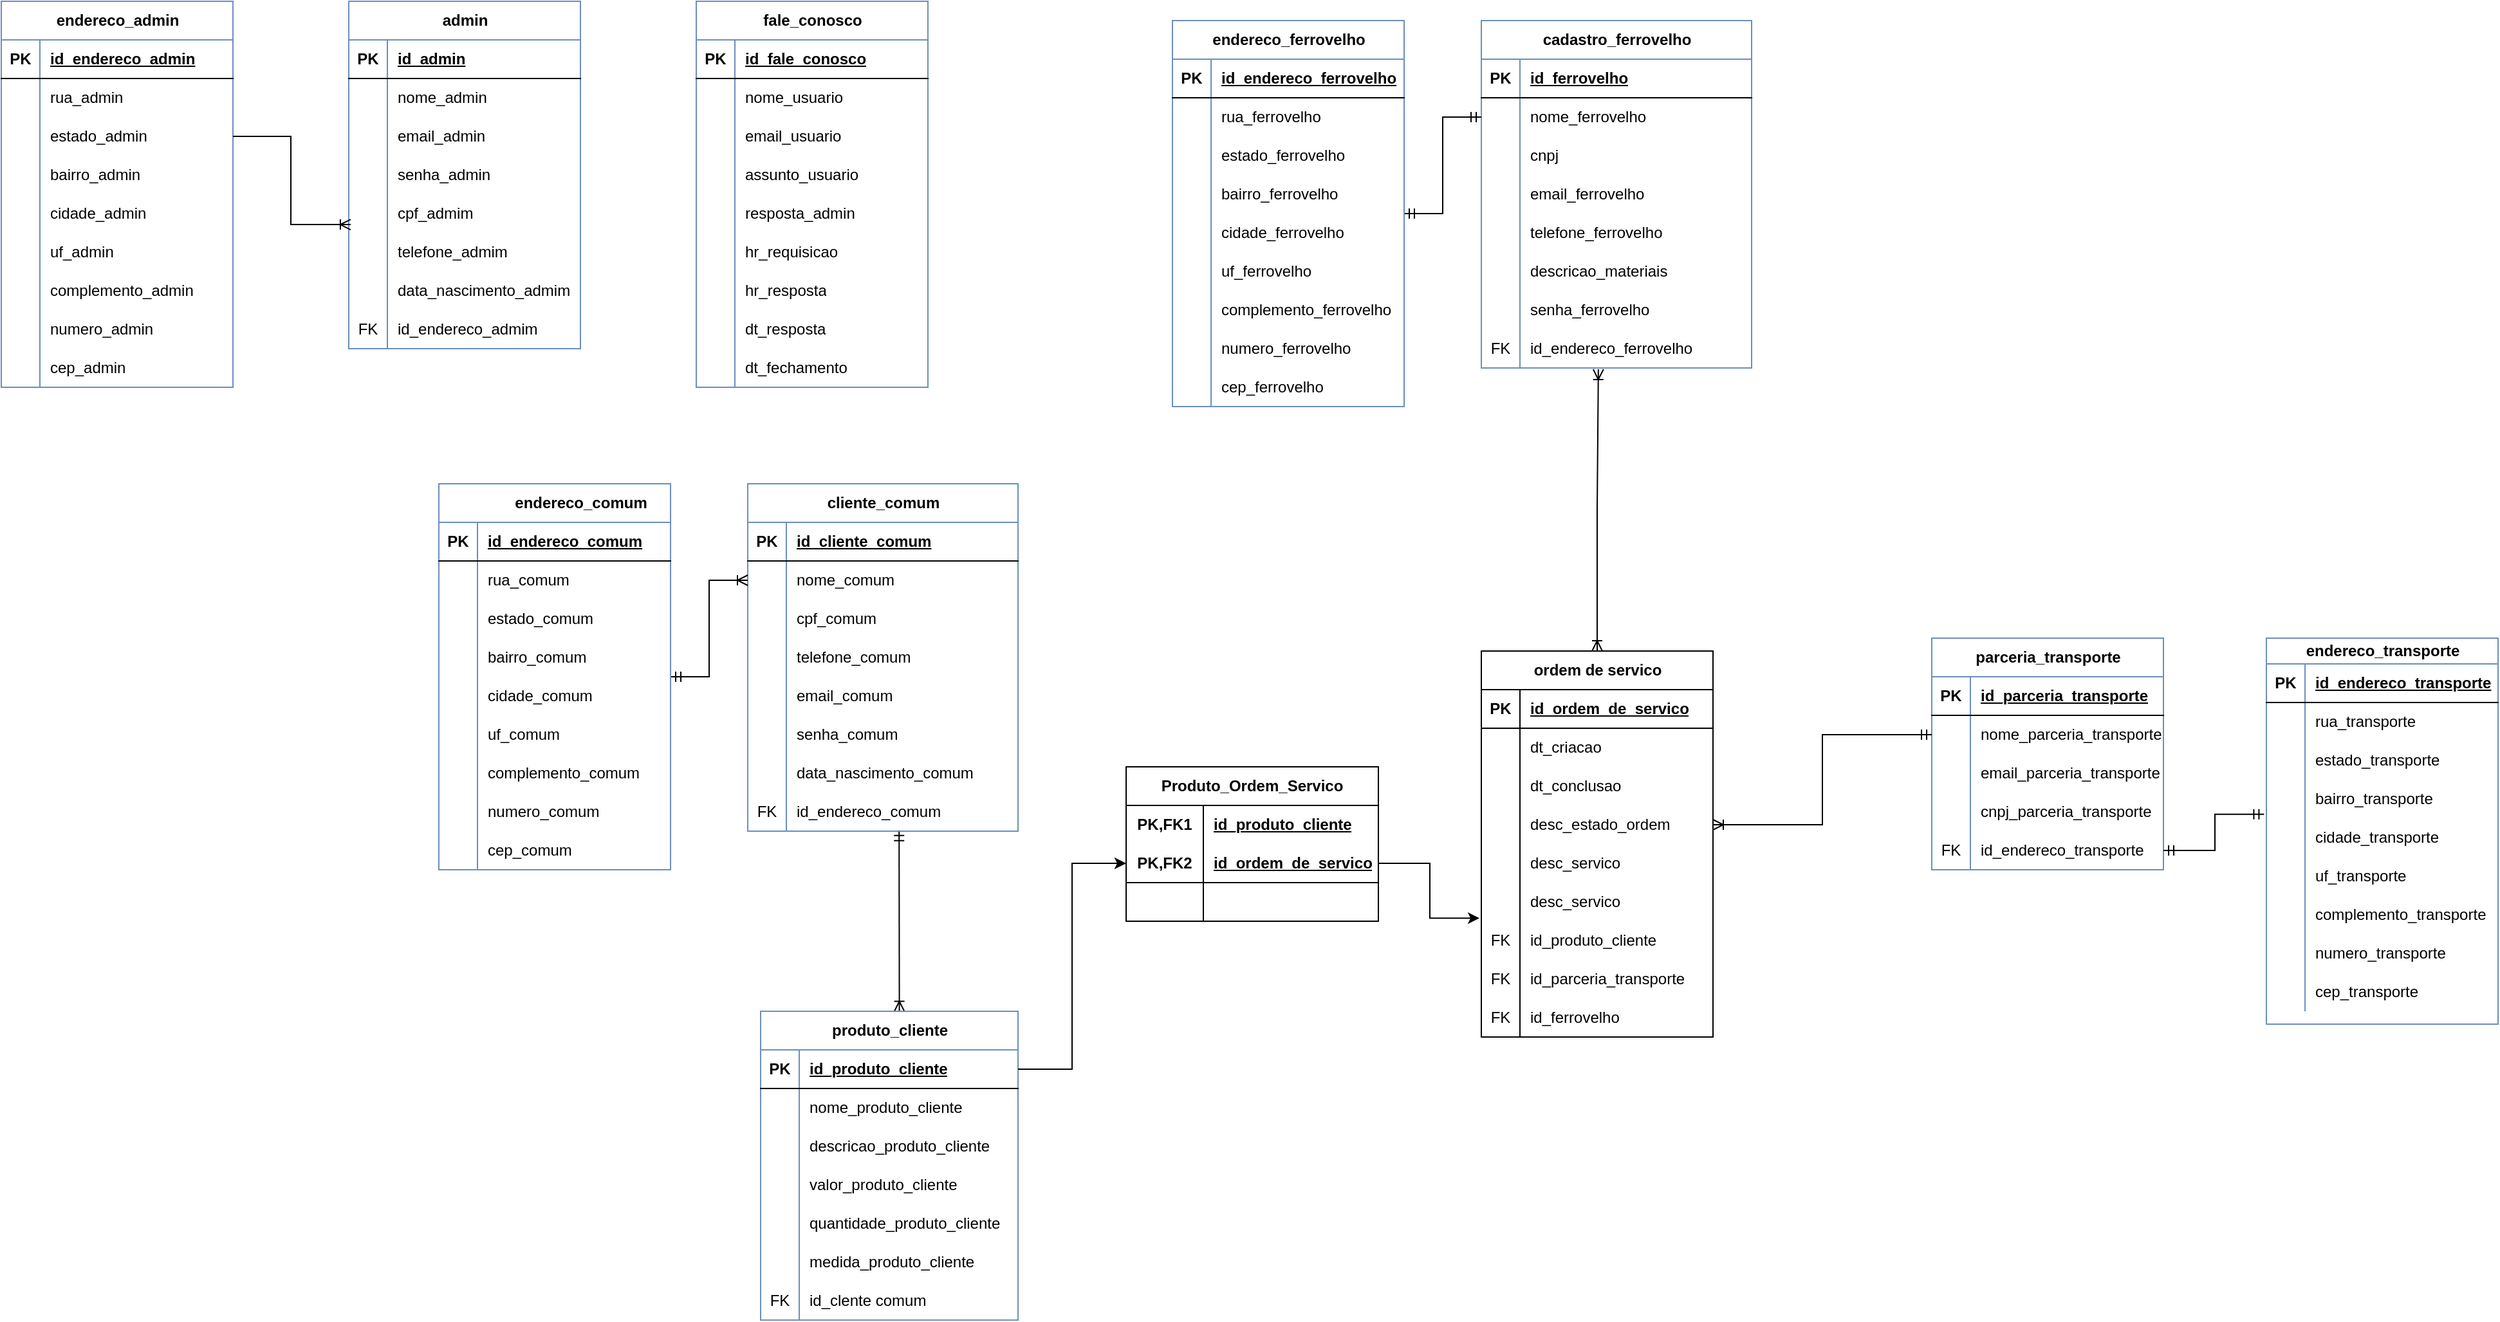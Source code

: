 <mxfile version="22.1.5" type="device">
  <diagram name="Página-1" id="A6pFJlaPKGi9IDzkWgy3">
    <mxGraphModel dx="3763" dy="2283" grid="1" gridSize="10" guides="1" tooltips="1" connect="1" arrows="1" fold="1" page="1" pageScale="1" pageWidth="827" pageHeight="1169" math="0" shadow="0">
      <root>
        <mxCell id="0" />
        <mxCell id="1" parent="0" />
        <mxCell id="DdlmgINh29-dPnXHB_w7-268" style="rounded=0;orthogonalLoop=1;jettySize=auto;html=1;endArrow=ERoneToMany;endFill=0;startArrow=ERmandOne;startFill=0;entryX=0.539;entryY=0.001;entryDx=0;entryDy=0;entryPerimeter=0;exitX=0.56;exitY=0.978;exitDx=0;exitDy=0;exitPerimeter=0;" parent="1" source="DdlmgINh29-dPnXHB_w7-132" target="DdlmgINh29-dPnXHB_w7-169" edge="1">
          <mxGeometry relative="1" as="geometry">
            <mxPoint x="230" y="520" as="sourcePoint" />
          </mxGeometry>
        </mxCell>
        <mxCell id="DdlmgINh29-dPnXHB_w7-113" value="cliente_comum" style="shape=table;startSize=30;container=1;collapsible=1;childLayout=tableLayout;fixedRows=1;rowLines=0;fontStyle=1;align=center;resizeLast=1;html=1;fillColor=#FFFFFF;strokeColor=#6c8ebf;" parent="1" vertex="1">
          <mxGeometry x="120" y="200" width="210" height="270" as="geometry" />
        </mxCell>
        <mxCell id="DdlmgINh29-dPnXHB_w7-114" value="" style="shape=tableRow;horizontal=0;startSize=0;swimlaneHead=0;swimlaneBody=0;fillColor=none;collapsible=0;dropTarget=0;points=[[0,0.5],[1,0.5]];portConstraint=eastwest;top=0;left=0;right=0;bottom=1;" parent="DdlmgINh29-dPnXHB_w7-113" vertex="1">
          <mxGeometry y="30" width="210" height="30" as="geometry" />
        </mxCell>
        <mxCell id="DdlmgINh29-dPnXHB_w7-115" value="PK" style="shape=partialRectangle;connectable=0;fillColor=none;top=0;left=0;bottom=0;right=0;fontStyle=1;overflow=hidden;whiteSpace=wrap;html=1;" parent="DdlmgINh29-dPnXHB_w7-114" vertex="1">
          <mxGeometry width="30" height="30" as="geometry">
            <mxRectangle width="30" height="30" as="alternateBounds" />
          </mxGeometry>
        </mxCell>
        <mxCell id="DdlmgINh29-dPnXHB_w7-116" value="id_cliente_comum" style="shape=partialRectangle;connectable=0;fillColor=none;top=0;left=0;bottom=0;right=0;align=left;spacingLeft=6;fontStyle=5;overflow=hidden;whiteSpace=wrap;html=1;" parent="DdlmgINh29-dPnXHB_w7-114" vertex="1">
          <mxGeometry x="30" width="180" height="30" as="geometry">
            <mxRectangle width="180" height="30" as="alternateBounds" />
          </mxGeometry>
        </mxCell>
        <mxCell id="DdlmgINh29-dPnXHB_w7-117" value="" style="shape=tableRow;horizontal=0;startSize=0;swimlaneHead=0;swimlaneBody=0;fillColor=none;collapsible=0;dropTarget=0;points=[[0,0.5],[1,0.5]];portConstraint=eastwest;top=0;left=0;right=0;bottom=0;" parent="DdlmgINh29-dPnXHB_w7-113" vertex="1">
          <mxGeometry y="60" width="210" height="30" as="geometry" />
        </mxCell>
        <mxCell id="DdlmgINh29-dPnXHB_w7-118" value="" style="shape=partialRectangle;connectable=0;fillColor=none;top=0;left=0;bottom=0;right=0;editable=1;overflow=hidden;whiteSpace=wrap;html=1;" parent="DdlmgINh29-dPnXHB_w7-117" vertex="1">
          <mxGeometry width="30" height="30" as="geometry">
            <mxRectangle width="30" height="30" as="alternateBounds" />
          </mxGeometry>
        </mxCell>
        <mxCell id="DdlmgINh29-dPnXHB_w7-119" value="nome_comum" style="shape=partialRectangle;connectable=0;fillColor=none;top=0;left=0;bottom=0;right=0;align=left;spacingLeft=6;overflow=hidden;whiteSpace=wrap;html=1;" parent="DdlmgINh29-dPnXHB_w7-117" vertex="1">
          <mxGeometry x="30" width="180" height="30" as="geometry">
            <mxRectangle width="180" height="30" as="alternateBounds" />
          </mxGeometry>
        </mxCell>
        <mxCell id="DdlmgINh29-dPnXHB_w7-120" value="" style="shape=tableRow;horizontal=0;startSize=0;swimlaneHead=0;swimlaneBody=0;fillColor=none;collapsible=0;dropTarget=0;points=[[0,0.5],[1,0.5]];portConstraint=eastwest;top=0;left=0;right=0;bottom=0;" parent="DdlmgINh29-dPnXHB_w7-113" vertex="1">
          <mxGeometry y="90" width="210" height="30" as="geometry" />
        </mxCell>
        <mxCell id="DdlmgINh29-dPnXHB_w7-121" value="" style="shape=partialRectangle;connectable=0;fillColor=none;top=0;left=0;bottom=0;right=0;editable=1;overflow=hidden;whiteSpace=wrap;html=1;" parent="DdlmgINh29-dPnXHB_w7-120" vertex="1">
          <mxGeometry width="30" height="30" as="geometry">
            <mxRectangle width="30" height="30" as="alternateBounds" />
          </mxGeometry>
        </mxCell>
        <mxCell id="DdlmgINh29-dPnXHB_w7-122" value="cpf_comum" style="shape=partialRectangle;connectable=0;fillColor=none;top=0;left=0;bottom=0;right=0;align=left;spacingLeft=6;overflow=hidden;whiteSpace=wrap;html=1;" parent="DdlmgINh29-dPnXHB_w7-120" vertex="1">
          <mxGeometry x="30" width="180" height="30" as="geometry">
            <mxRectangle width="180" height="30" as="alternateBounds" />
          </mxGeometry>
        </mxCell>
        <mxCell id="DdlmgINh29-dPnXHB_w7-262" style="shape=tableRow;horizontal=0;startSize=0;swimlaneHead=0;swimlaneBody=0;fillColor=none;collapsible=0;dropTarget=0;points=[[0,0.5],[1,0.5]];portConstraint=eastwest;top=0;left=0;right=0;bottom=0;" parent="DdlmgINh29-dPnXHB_w7-113" vertex="1">
          <mxGeometry y="120" width="210" height="30" as="geometry" />
        </mxCell>
        <mxCell id="DdlmgINh29-dPnXHB_w7-263" style="shape=partialRectangle;connectable=0;fillColor=none;top=0;left=0;bottom=0;right=0;editable=1;overflow=hidden;whiteSpace=wrap;html=1;" parent="DdlmgINh29-dPnXHB_w7-262" vertex="1">
          <mxGeometry width="30" height="30" as="geometry">
            <mxRectangle width="30" height="30" as="alternateBounds" />
          </mxGeometry>
        </mxCell>
        <mxCell id="DdlmgINh29-dPnXHB_w7-264" value="telefone_comum" style="shape=partialRectangle;connectable=0;fillColor=none;top=0;left=0;bottom=0;right=0;align=left;spacingLeft=6;overflow=hidden;whiteSpace=wrap;html=1;" parent="DdlmgINh29-dPnXHB_w7-262" vertex="1">
          <mxGeometry x="30" width="180" height="30" as="geometry">
            <mxRectangle width="180" height="30" as="alternateBounds" />
          </mxGeometry>
        </mxCell>
        <mxCell id="DdlmgINh29-dPnXHB_w7-123" value="" style="shape=tableRow;horizontal=0;startSize=0;swimlaneHead=0;swimlaneBody=0;fillColor=none;collapsible=0;dropTarget=0;points=[[0,0.5],[1,0.5]];portConstraint=eastwest;top=0;left=0;right=0;bottom=0;" parent="DdlmgINh29-dPnXHB_w7-113" vertex="1">
          <mxGeometry y="150" width="210" height="30" as="geometry" />
        </mxCell>
        <mxCell id="DdlmgINh29-dPnXHB_w7-124" value="" style="shape=partialRectangle;connectable=0;fillColor=none;top=0;left=0;bottom=0;right=0;editable=1;overflow=hidden;whiteSpace=wrap;html=1;" parent="DdlmgINh29-dPnXHB_w7-123" vertex="1">
          <mxGeometry width="30" height="30" as="geometry">
            <mxRectangle width="30" height="30" as="alternateBounds" />
          </mxGeometry>
        </mxCell>
        <mxCell id="DdlmgINh29-dPnXHB_w7-125" value="email_comum" style="shape=partialRectangle;connectable=0;fillColor=none;top=0;left=0;bottom=0;right=0;align=left;spacingLeft=6;overflow=hidden;whiteSpace=wrap;html=1;" parent="DdlmgINh29-dPnXHB_w7-123" vertex="1">
          <mxGeometry x="30" width="180" height="30" as="geometry">
            <mxRectangle width="180" height="30" as="alternateBounds" />
          </mxGeometry>
        </mxCell>
        <mxCell id="DdlmgINh29-dPnXHB_w7-126" style="shape=tableRow;horizontal=0;startSize=0;swimlaneHead=0;swimlaneBody=0;fillColor=none;collapsible=0;dropTarget=0;points=[[0,0.5],[1,0.5]];portConstraint=eastwest;top=0;left=0;right=0;bottom=0;" parent="DdlmgINh29-dPnXHB_w7-113" vertex="1">
          <mxGeometry y="180" width="210" height="30" as="geometry" />
        </mxCell>
        <mxCell id="DdlmgINh29-dPnXHB_w7-127" style="shape=partialRectangle;connectable=0;fillColor=none;top=0;left=0;bottom=0;right=0;editable=1;overflow=hidden;whiteSpace=wrap;html=1;" parent="DdlmgINh29-dPnXHB_w7-126" vertex="1">
          <mxGeometry width="30" height="30" as="geometry">
            <mxRectangle width="30" height="30" as="alternateBounds" />
          </mxGeometry>
        </mxCell>
        <mxCell id="DdlmgINh29-dPnXHB_w7-128" value="senha_comum" style="shape=partialRectangle;connectable=0;fillColor=none;top=0;left=0;bottom=0;right=0;align=left;spacingLeft=6;overflow=hidden;whiteSpace=wrap;html=1;" parent="DdlmgINh29-dPnXHB_w7-126" vertex="1">
          <mxGeometry x="30" width="180" height="30" as="geometry">
            <mxRectangle width="180" height="30" as="alternateBounds" />
          </mxGeometry>
        </mxCell>
        <mxCell id="DdlmgINh29-dPnXHB_w7-166" style="shape=tableRow;horizontal=0;startSize=0;swimlaneHead=0;swimlaneBody=0;fillColor=none;collapsible=0;dropTarget=0;points=[[0,0.5],[1,0.5]];portConstraint=eastwest;top=0;left=0;right=0;bottom=0;" parent="DdlmgINh29-dPnXHB_w7-113" vertex="1">
          <mxGeometry y="210" width="210" height="30" as="geometry" />
        </mxCell>
        <mxCell id="DdlmgINh29-dPnXHB_w7-167" style="shape=partialRectangle;connectable=0;fillColor=none;top=0;left=0;bottom=0;right=0;editable=1;overflow=hidden;whiteSpace=wrap;html=1;" parent="DdlmgINh29-dPnXHB_w7-166" vertex="1">
          <mxGeometry width="30" height="30" as="geometry">
            <mxRectangle width="30" height="30" as="alternateBounds" />
          </mxGeometry>
        </mxCell>
        <mxCell id="DdlmgINh29-dPnXHB_w7-168" value="data_nascimento_comum" style="shape=partialRectangle;connectable=0;fillColor=none;top=0;left=0;bottom=0;right=0;align=left;spacingLeft=6;overflow=hidden;whiteSpace=wrap;html=1;" parent="DdlmgINh29-dPnXHB_w7-166" vertex="1">
          <mxGeometry x="30" width="180" height="30" as="geometry">
            <mxRectangle width="180" height="30" as="alternateBounds" />
          </mxGeometry>
        </mxCell>
        <mxCell id="DdlmgINh29-dPnXHB_w7-132" style="shape=tableRow;horizontal=0;startSize=0;swimlaneHead=0;swimlaneBody=0;fillColor=none;collapsible=0;dropTarget=0;points=[[0,0.5],[1,0.5]];portConstraint=eastwest;top=0;left=0;right=0;bottom=0;" parent="DdlmgINh29-dPnXHB_w7-113" vertex="1">
          <mxGeometry y="240" width="210" height="30" as="geometry" />
        </mxCell>
        <mxCell id="DdlmgINh29-dPnXHB_w7-133" value="FK" style="shape=partialRectangle;connectable=0;fillColor=none;top=0;left=0;bottom=0;right=0;editable=1;overflow=hidden;whiteSpace=wrap;html=1;" parent="DdlmgINh29-dPnXHB_w7-132" vertex="1">
          <mxGeometry width="30" height="30" as="geometry">
            <mxRectangle width="30" height="30" as="alternateBounds" />
          </mxGeometry>
        </mxCell>
        <mxCell id="DdlmgINh29-dPnXHB_w7-134" value="id_endereco_comum" style="shape=partialRectangle;connectable=0;fillColor=none;top=0;left=0;bottom=0;right=0;align=left;spacingLeft=6;overflow=hidden;whiteSpace=wrap;html=1;" parent="DdlmgINh29-dPnXHB_w7-132" vertex="1">
          <mxGeometry x="30" width="180" height="30" as="geometry">
            <mxRectangle width="180" height="30" as="alternateBounds" />
          </mxGeometry>
        </mxCell>
        <mxCell id="DdlmgINh29-dPnXHB_w7-135" style="edgeStyle=orthogonalEdgeStyle;rounded=0;orthogonalLoop=1;jettySize=auto;html=1;entryX=0;entryY=0.5;entryDx=0;entryDy=0;endArrow=ERoneToMany;endFill=0;startArrow=ERmandOne;startFill=0;" parent="1" source="DdlmgINh29-dPnXHB_w7-136" target="DdlmgINh29-dPnXHB_w7-117" edge="1">
          <mxGeometry relative="1" as="geometry" />
        </mxCell>
        <mxCell id="DdlmgINh29-dPnXHB_w7-136" value="&lt;blockquote style=&quot;margin: 0 0 0 40px; border: none; padding: 0px;&quot;&gt;endereco_comum&lt;/blockquote&gt;" style="shape=table;startSize=30;container=1;collapsible=1;childLayout=tableLayout;fixedRows=1;rowLines=0;fontStyle=1;align=center;resizeLast=1;html=1;fillColor=#FFFFFF;strokeColor=#6c8ebf;" parent="1" vertex="1">
          <mxGeometry x="-120" y="200" width="180" height="300" as="geometry" />
        </mxCell>
        <mxCell id="DdlmgINh29-dPnXHB_w7-137" value="" style="shape=tableRow;horizontal=0;startSize=0;swimlaneHead=0;swimlaneBody=0;fillColor=none;collapsible=0;dropTarget=0;points=[[0,0.5],[1,0.5]];portConstraint=eastwest;top=0;left=0;right=0;bottom=1;" parent="DdlmgINh29-dPnXHB_w7-136" vertex="1">
          <mxGeometry y="30" width="180" height="30" as="geometry" />
        </mxCell>
        <mxCell id="DdlmgINh29-dPnXHB_w7-138" value="PK" style="shape=partialRectangle;connectable=0;fillColor=none;top=0;left=0;bottom=0;right=0;fontStyle=1;overflow=hidden;whiteSpace=wrap;html=1;" parent="DdlmgINh29-dPnXHB_w7-137" vertex="1">
          <mxGeometry width="30" height="30" as="geometry">
            <mxRectangle width="30" height="30" as="alternateBounds" />
          </mxGeometry>
        </mxCell>
        <mxCell id="DdlmgINh29-dPnXHB_w7-139" value="id_endereco_comum" style="shape=partialRectangle;connectable=0;fillColor=none;top=0;left=0;bottom=0;right=0;align=left;spacingLeft=6;fontStyle=5;overflow=hidden;whiteSpace=wrap;html=1;" parent="DdlmgINh29-dPnXHB_w7-137" vertex="1">
          <mxGeometry x="30" width="150" height="30" as="geometry">
            <mxRectangle width="150" height="30" as="alternateBounds" />
          </mxGeometry>
        </mxCell>
        <mxCell id="DdlmgINh29-dPnXHB_w7-140" value="" style="shape=tableRow;horizontal=0;startSize=0;swimlaneHead=0;swimlaneBody=0;fillColor=none;collapsible=0;dropTarget=0;points=[[0,0.5],[1,0.5]];portConstraint=eastwest;top=0;left=0;right=0;bottom=0;" parent="DdlmgINh29-dPnXHB_w7-136" vertex="1">
          <mxGeometry y="60" width="180" height="30" as="geometry" />
        </mxCell>
        <mxCell id="DdlmgINh29-dPnXHB_w7-141" value="" style="shape=partialRectangle;connectable=0;fillColor=none;top=0;left=0;bottom=0;right=0;editable=1;overflow=hidden;whiteSpace=wrap;html=1;" parent="DdlmgINh29-dPnXHB_w7-140" vertex="1">
          <mxGeometry width="30" height="30" as="geometry">
            <mxRectangle width="30" height="30" as="alternateBounds" />
          </mxGeometry>
        </mxCell>
        <mxCell id="DdlmgINh29-dPnXHB_w7-142" value="rua_comum" style="shape=partialRectangle;connectable=0;fillColor=none;top=0;left=0;bottom=0;right=0;align=left;spacingLeft=6;overflow=hidden;whiteSpace=wrap;html=1;" parent="DdlmgINh29-dPnXHB_w7-140" vertex="1">
          <mxGeometry x="30" width="150" height="30" as="geometry">
            <mxRectangle width="150" height="30" as="alternateBounds" />
          </mxGeometry>
        </mxCell>
        <mxCell id="DdlmgINh29-dPnXHB_w7-143" value="" style="shape=tableRow;horizontal=0;startSize=0;swimlaneHead=0;swimlaneBody=0;fillColor=none;collapsible=0;dropTarget=0;points=[[0,0.5],[1,0.5]];portConstraint=eastwest;top=0;left=0;right=0;bottom=0;" parent="DdlmgINh29-dPnXHB_w7-136" vertex="1">
          <mxGeometry y="90" width="180" height="30" as="geometry" />
        </mxCell>
        <mxCell id="DdlmgINh29-dPnXHB_w7-144" value="" style="shape=partialRectangle;connectable=0;fillColor=none;top=0;left=0;bottom=0;right=0;editable=1;overflow=hidden;whiteSpace=wrap;html=1;" parent="DdlmgINh29-dPnXHB_w7-143" vertex="1">
          <mxGeometry width="30" height="30" as="geometry">
            <mxRectangle width="30" height="30" as="alternateBounds" />
          </mxGeometry>
        </mxCell>
        <mxCell id="DdlmgINh29-dPnXHB_w7-145" value="estado_comum" style="shape=partialRectangle;connectable=0;fillColor=none;top=0;left=0;bottom=0;right=0;align=left;spacingLeft=6;overflow=hidden;whiteSpace=wrap;html=1;" parent="DdlmgINh29-dPnXHB_w7-143" vertex="1">
          <mxGeometry x="30" width="150" height="30" as="geometry">
            <mxRectangle width="150" height="30" as="alternateBounds" />
          </mxGeometry>
        </mxCell>
        <mxCell id="DdlmgINh29-dPnXHB_w7-146" value="" style="shape=tableRow;horizontal=0;startSize=0;swimlaneHead=0;swimlaneBody=0;fillColor=none;collapsible=0;dropTarget=0;points=[[0,0.5],[1,0.5]];portConstraint=eastwest;top=0;left=0;right=0;bottom=0;" parent="DdlmgINh29-dPnXHB_w7-136" vertex="1">
          <mxGeometry y="120" width="180" height="30" as="geometry" />
        </mxCell>
        <mxCell id="DdlmgINh29-dPnXHB_w7-147" value="" style="shape=partialRectangle;connectable=0;fillColor=none;top=0;left=0;bottom=0;right=0;editable=1;overflow=hidden;whiteSpace=wrap;html=1;" parent="DdlmgINh29-dPnXHB_w7-146" vertex="1">
          <mxGeometry width="30" height="30" as="geometry">
            <mxRectangle width="30" height="30" as="alternateBounds" />
          </mxGeometry>
        </mxCell>
        <mxCell id="DdlmgINh29-dPnXHB_w7-148" value="bairro_comum" style="shape=partialRectangle;connectable=0;fillColor=none;top=0;left=0;bottom=0;right=0;align=left;spacingLeft=6;overflow=hidden;whiteSpace=wrap;html=1;" parent="DdlmgINh29-dPnXHB_w7-146" vertex="1">
          <mxGeometry x="30" width="150" height="30" as="geometry">
            <mxRectangle width="150" height="30" as="alternateBounds" />
          </mxGeometry>
        </mxCell>
        <mxCell id="DdlmgINh29-dPnXHB_w7-149" style="shape=tableRow;horizontal=0;startSize=0;swimlaneHead=0;swimlaneBody=0;fillColor=none;collapsible=0;dropTarget=0;points=[[0,0.5],[1,0.5]];portConstraint=eastwest;top=0;left=0;right=0;bottom=0;" parent="DdlmgINh29-dPnXHB_w7-136" vertex="1">
          <mxGeometry y="150" width="180" height="30" as="geometry" />
        </mxCell>
        <mxCell id="DdlmgINh29-dPnXHB_w7-150" style="shape=partialRectangle;connectable=0;fillColor=none;top=0;left=0;bottom=0;right=0;editable=1;overflow=hidden;whiteSpace=wrap;html=1;" parent="DdlmgINh29-dPnXHB_w7-149" vertex="1">
          <mxGeometry width="30" height="30" as="geometry">
            <mxRectangle width="30" height="30" as="alternateBounds" />
          </mxGeometry>
        </mxCell>
        <mxCell id="DdlmgINh29-dPnXHB_w7-151" value="cidade_comum" style="shape=partialRectangle;connectable=0;fillColor=none;top=0;left=0;bottom=0;right=0;align=left;spacingLeft=6;overflow=hidden;whiteSpace=wrap;html=1;" parent="DdlmgINh29-dPnXHB_w7-149" vertex="1">
          <mxGeometry x="30" width="150" height="30" as="geometry">
            <mxRectangle width="150" height="30" as="alternateBounds" />
          </mxGeometry>
        </mxCell>
        <mxCell id="DdlmgINh29-dPnXHB_w7-152" style="shape=tableRow;horizontal=0;startSize=0;swimlaneHead=0;swimlaneBody=0;fillColor=none;collapsible=0;dropTarget=0;points=[[0,0.5],[1,0.5]];portConstraint=eastwest;top=0;left=0;right=0;bottom=0;" parent="DdlmgINh29-dPnXHB_w7-136" vertex="1">
          <mxGeometry y="180" width="180" height="30" as="geometry" />
        </mxCell>
        <mxCell id="DdlmgINh29-dPnXHB_w7-153" style="shape=partialRectangle;connectable=0;fillColor=none;top=0;left=0;bottom=0;right=0;editable=1;overflow=hidden;whiteSpace=wrap;html=1;" parent="DdlmgINh29-dPnXHB_w7-152" vertex="1">
          <mxGeometry width="30" height="30" as="geometry">
            <mxRectangle width="30" height="30" as="alternateBounds" />
          </mxGeometry>
        </mxCell>
        <mxCell id="DdlmgINh29-dPnXHB_w7-154" value="uf_comum" style="shape=partialRectangle;connectable=0;fillColor=none;top=0;left=0;bottom=0;right=0;align=left;spacingLeft=6;overflow=hidden;whiteSpace=wrap;html=1;" parent="DdlmgINh29-dPnXHB_w7-152" vertex="1">
          <mxGeometry x="30" width="150" height="30" as="geometry">
            <mxRectangle width="150" height="30" as="alternateBounds" />
          </mxGeometry>
        </mxCell>
        <mxCell id="DdlmgINh29-dPnXHB_w7-155" style="shape=tableRow;horizontal=0;startSize=0;swimlaneHead=0;swimlaneBody=0;fillColor=none;collapsible=0;dropTarget=0;points=[[0,0.5],[1,0.5]];portConstraint=eastwest;top=0;left=0;right=0;bottom=0;" parent="DdlmgINh29-dPnXHB_w7-136" vertex="1">
          <mxGeometry y="210" width="180" height="30" as="geometry" />
        </mxCell>
        <mxCell id="DdlmgINh29-dPnXHB_w7-156" style="shape=partialRectangle;connectable=0;fillColor=none;top=0;left=0;bottom=0;right=0;editable=1;overflow=hidden;whiteSpace=wrap;html=1;" parent="DdlmgINh29-dPnXHB_w7-155" vertex="1">
          <mxGeometry width="30" height="30" as="geometry">
            <mxRectangle width="30" height="30" as="alternateBounds" />
          </mxGeometry>
        </mxCell>
        <mxCell id="DdlmgINh29-dPnXHB_w7-157" value="complemento_comum" style="shape=partialRectangle;connectable=0;fillColor=none;top=0;left=0;bottom=0;right=0;align=left;spacingLeft=6;overflow=hidden;whiteSpace=wrap;html=1;" parent="DdlmgINh29-dPnXHB_w7-155" vertex="1">
          <mxGeometry x="30" width="150" height="30" as="geometry">
            <mxRectangle width="150" height="30" as="alternateBounds" />
          </mxGeometry>
        </mxCell>
        <mxCell id="DdlmgINh29-dPnXHB_w7-158" style="shape=tableRow;horizontal=0;startSize=0;swimlaneHead=0;swimlaneBody=0;fillColor=none;collapsible=0;dropTarget=0;points=[[0,0.5],[1,0.5]];portConstraint=eastwest;top=0;left=0;right=0;bottom=0;" parent="DdlmgINh29-dPnXHB_w7-136" vertex="1">
          <mxGeometry y="240" width="180" height="30" as="geometry" />
        </mxCell>
        <mxCell id="DdlmgINh29-dPnXHB_w7-159" style="shape=partialRectangle;connectable=0;fillColor=none;top=0;left=0;bottom=0;right=0;editable=1;overflow=hidden;whiteSpace=wrap;html=1;" parent="DdlmgINh29-dPnXHB_w7-158" vertex="1">
          <mxGeometry width="30" height="30" as="geometry">
            <mxRectangle width="30" height="30" as="alternateBounds" />
          </mxGeometry>
        </mxCell>
        <mxCell id="DdlmgINh29-dPnXHB_w7-160" value="numero_comum" style="shape=partialRectangle;connectable=0;fillColor=none;top=0;left=0;bottom=0;right=0;align=left;spacingLeft=6;overflow=hidden;whiteSpace=wrap;html=1;" parent="DdlmgINh29-dPnXHB_w7-158" vertex="1">
          <mxGeometry x="30" width="150" height="30" as="geometry">
            <mxRectangle width="150" height="30" as="alternateBounds" />
          </mxGeometry>
        </mxCell>
        <mxCell id="DdlmgINh29-dPnXHB_w7-161" style="shape=tableRow;horizontal=0;startSize=0;swimlaneHead=0;swimlaneBody=0;fillColor=none;collapsible=0;dropTarget=0;points=[[0,0.5],[1,0.5]];portConstraint=eastwest;top=0;left=0;right=0;bottom=0;" parent="DdlmgINh29-dPnXHB_w7-136" vertex="1">
          <mxGeometry y="270" width="180" height="30" as="geometry" />
        </mxCell>
        <mxCell id="DdlmgINh29-dPnXHB_w7-162" style="shape=partialRectangle;connectable=0;fillColor=none;top=0;left=0;bottom=0;right=0;editable=1;overflow=hidden;whiteSpace=wrap;html=1;" parent="DdlmgINh29-dPnXHB_w7-161" vertex="1">
          <mxGeometry width="30" height="30" as="geometry">
            <mxRectangle width="30" height="30" as="alternateBounds" />
          </mxGeometry>
        </mxCell>
        <mxCell id="DdlmgINh29-dPnXHB_w7-163" value="cep_comum" style="shape=partialRectangle;connectable=0;fillColor=none;top=0;left=0;bottom=0;right=0;align=left;spacingLeft=6;overflow=hidden;whiteSpace=wrap;html=1;" parent="DdlmgINh29-dPnXHB_w7-161" vertex="1">
          <mxGeometry x="30" width="150" height="30" as="geometry">
            <mxRectangle width="150" height="30" as="alternateBounds" />
          </mxGeometry>
        </mxCell>
        <mxCell id="DdlmgINh29-dPnXHB_w7-169" value="produto_cliente" style="shape=table;startSize=30;container=1;collapsible=1;childLayout=tableLayout;fixedRows=1;rowLines=0;fontStyle=1;align=center;resizeLast=1;html=1;fillColor=#FFFFFF;strokeColor=#6c8ebf;" parent="1" vertex="1">
          <mxGeometry x="130" y="610" width="200" height="240" as="geometry" />
        </mxCell>
        <mxCell id="DdlmgINh29-dPnXHB_w7-170" value="" style="shape=tableRow;horizontal=0;startSize=0;swimlaneHead=0;swimlaneBody=0;fillColor=none;collapsible=0;dropTarget=0;points=[[0,0.5],[1,0.5]];portConstraint=eastwest;top=0;left=0;right=0;bottom=1;" parent="DdlmgINh29-dPnXHB_w7-169" vertex="1">
          <mxGeometry y="30" width="200" height="30" as="geometry" />
        </mxCell>
        <mxCell id="DdlmgINh29-dPnXHB_w7-171" value="PK" style="shape=partialRectangle;connectable=0;fillColor=none;top=0;left=0;bottom=0;right=0;fontStyle=1;overflow=hidden;whiteSpace=wrap;html=1;" parent="DdlmgINh29-dPnXHB_w7-170" vertex="1">
          <mxGeometry width="30" height="30" as="geometry">
            <mxRectangle width="30" height="30" as="alternateBounds" />
          </mxGeometry>
        </mxCell>
        <mxCell id="DdlmgINh29-dPnXHB_w7-172" value="id_produto_cliente" style="shape=partialRectangle;connectable=0;fillColor=none;top=0;left=0;bottom=0;right=0;align=left;spacingLeft=6;fontStyle=5;overflow=hidden;whiteSpace=wrap;html=1;" parent="DdlmgINh29-dPnXHB_w7-170" vertex="1">
          <mxGeometry x="30" width="170" height="30" as="geometry">
            <mxRectangle width="170" height="30" as="alternateBounds" />
          </mxGeometry>
        </mxCell>
        <mxCell id="DdlmgINh29-dPnXHB_w7-173" value="" style="shape=tableRow;horizontal=0;startSize=0;swimlaneHead=0;swimlaneBody=0;fillColor=none;collapsible=0;dropTarget=0;points=[[0,0.5],[1,0.5]];portConstraint=eastwest;top=0;left=0;right=0;bottom=0;" parent="DdlmgINh29-dPnXHB_w7-169" vertex="1">
          <mxGeometry y="60" width="200" height="30" as="geometry" />
        </mxCell>
        <mxCell id="DdlmgINh29-dPnXHB_w7-174" value="" style="shape=partialRectangle;connectable=0;fillColor=none;top=0;left=0;bottom=0;right=0;editable=1;overflow=hidden;whiteSpace=wrap;html=1;" parent="DdlmgINh29-dPnXHB_w7-173" vertex="1">
          <mxGeometry width="30" height="30" as="geometry">
            <mxRectangle width="30" height="30" as="alternateBounds" />
          </mxGeometry>
        </mxCell>
        <mxCell id="DdlmgINh29-dPnXHB_w7-175" value="nome_produto_cliente" style="shape=partialRectangle;connectable=0;fillColor=none;top=0;left=0;bottom=0;right=0;align=left;spacingLeft=6;overflow=hidden;whiteSpace=wrap;html=1;" parent="DdlmgINh29-dPnXHB_w7-173" vertex="1">
          <mxGeometry x="30" width="170" height="30" as="geometry">
            <mxRectangle width="170" height="30" as="alternateBounds" />
          </mxGeometry>
        </mxCell>
        <mxCell id="DdlmgINh29-dPnXHB_w7-176" value="" style="shape=tableRow;horizontal=0;startSize=0;swimlaneHead=0;swimlaneBody=0;fillColor=none;collapsible=0;dropTarget=0;points=[[0,0.5],[1,0.5]];portConstraint=eastwest;top=0;left=0;right=0;bottom=0;" parent="DdlmgINh29-dPnXHB_w7-169" vertex="1">
          <mxGeometry y="90" width="200" height="30" as="geometry" />
        </mxCell>
        <mxCell id="DdlmgINh29-dPnXHB_w7-177" value="" style="shape=partialRectangle;connectable=0;fillColor=none;top=0;left=0;bottom=0;right=0;editable=1;overflow=hidden;whiteSpace=wrap;html=1;" parent="DdlmgINh29-dPnXHB_w7-176" vertex="1">
          <mxGeometry width="30" height="30" as="geometry">
            <mxRectangle width="30" height="30" as="alternateBounds" />
          </mxGeometry>
        </mxCell>
        <mxCell id="DdlmgINh29-dPnXHB_w7-178" value="descricao_produto_cliente" style="shape=partialRectangle;connectable=0;fillColor=none;top=0;left=0;bottom=0;right=0;align=left;spacingLeft=6;overflow=hidden;whiteSpace=wrap;html=1;" parent="DdlmgINh29-dPnXHB_w7-176" vertex="1">
          <mxGeometry x="30" width="170" height="30" as="geometry">
            <mxRectangle width="170" height="30" as="alternateBounds" />
          </mxGeometry>
        </mxCell>
        <mxCell id="DdlmgINh29-dPnXHB_w7-179" value="" style="shape=tableRow;horizontal=0;startSize=0;swimlaneHead=0;swimlaneBody=0;fillColor=none;collapsible=0;dropTarget=0;points=[[0,0.5],[1,0.5]];portConstraint=eastwest;top=0;left=0;right=0;bottom=0;" parent="DdlmgINh29-dPnXHB_w7-169" vertex="1">
          <mxGeometry y="120" width="200" height="30" as="geometry" />
        </mxCell>
        <mxCell id="DdlmgINh29-dPnXHB_w7-180" value="" style="shape=partialRectangle;connectable=0;fillColor=none;top=0;left=0;bottom=0;right=0;editable=1;overflow=hidden;whiteSpace=wrap;html=1;" parent="DdlmgINh29-dPnXHB_w7-179" vertex="1">
          <mxGeometry width="30" height="30" as="geometry">
            <mxRectangle width="30" height="30" as="alternateBounds" />
          </mxGeometry>
        </mxCell>
        <mxCell id="DdlmgINh29-dPnXHB_w7-181" value="valor_produto_cliente" style="shape=partialRectangle;connectable=0;fillColor=none;top=0;left=0;bottom=0;right=0;align=left;spacingLeft=6;overflow=hidden;whiteSpace=wrap;html=1;" parent="DdlmgINh29-dPnXHB_w7-179" vertex="1">
          <mxGeometry x="30" width="170" height="30" as="geometry">
            <mxRectangle width="170" height="30" as="alternateBounds" />
          </mxGeometry>
        </mxCell>
        <mxCell id="DdlmgINh29-dPnXHB_w7-269" style="shape=tableRow;horizontal=0;startSize=0;swimlaneHead=0;swimlaneBody=0;fillColor=none;collapsible=0;dropTarget=0;points=[[0,0.5],[1,0.5]];portConstraint=eastwest;top=0;left=0;right=0;bottom=0;" parent="DdlmgINh29-dPnXHB_w7-169" vertex="1">
          <mxGeometry y="150" width="200" height="30" as="geometry" />
        </mxCell>
        <mxCell id="DdlmgINh29-dPnXHB_w7-270" style="shape=partialRectangle;connectable=0;fillColor=none;top=0;left=0;bottom=0;right=0;editable=1;overflow=hidden;whiteSpace=wrap;html=1;" parent="DdlmgINh29-dPnXHB_w7-269" vertex="1">
          <mxGeometry width="30" height="30" as="geometry">
            <mxRectangle width="30" height="30" as="alternateBounds" />
          </mxGeometry>
        </mxCell>
        <mxCell id="DdlmgINh29-dPnXHB_w7-271" value="quantidade_produto_cliente" style="shape=partialRectangle;connectable=0;fillColor=none;top=0;left=0;bottom=0;right=0;align=left;spacingLeft=6;overflow=hidden;whiteSpace=wrap;html=1;" parent="DdlmgINh29-dPnXHB_w7-269" vertex="1">
          <mxGeometry x="30" width="170" height="30" as="geometry">
            <mxRectangle width="170" height="30" as="alternateBounds" />
          </mxGeometry>
        </mxCell>
        <mxCell id="DdlmgINh29-dPnXHB_w7-272" style="shape=tableRow;horizontal=0;startSize=0;swimlaneHead=0;swimlaneBody=0;fillColor=none;collapsible=0;dropTarget=0;points=[[0,0.5],[1,0.5]];portConstraint=eastwest;top=0;left=0;right=0;bottom=0;" parent="DdlmgINh29-dPnXHB_w7-169" vertex="1">
          <mxGeometry y="180" width="200" height="30" as="geometry" />
        </mxCell>
        <mxCell id="DdlmgINh29-dPnXHB_w7-273" style="shape=partialRectangle;connectable=0;fillColor=none;top=0;left=0;bottom=0;right=0;editable=1;overflow=hidden;whiteSpace=wrap;html=1;" parent="DdlmgINh29-dPnXHB_w7-272" vertex="1">
          <mxGeometry width="30" height="30" as="geometry">
            <mxRectangle width="30" height="30" as="alternateBounds" />
          </mxGeometry>
        </mxCell>
        <mxCell id="DdlmgINh29-dPnXHB_w7-274" value="medida_produto_cliente" style="shape=partialRectangle;connectable=0;fillColor=none;top=0;left=0;bottom=0;right=0;align=left;spacingLeft=6;overflow=hidden;whiteSpace=wrap;html=1;" parent="DdlmgINh29-dPnXHB_w7-272" vertex="1">
          <mxGeometry x="30" width="170" height="30" as="geometry">
            <mxRectangle width="170" height="30" as="alternateBounds" />
          </mxGeometry>
        </mxCell>
        <mxCell id="NgHRvNuRgrvblcM2BRI8-2" style="shape=tableRow;horizontal=0;startSize=0;swimlaneHead=0;swimlaneBody=0;fillColor=none;collapsible=0;dropTarget=0;points=[[0,0.5],[1,0.5]];portConstraint=eastwest;top=0;left=0;right=0;bottom=0;" parent="DdlmgINh29-dPnXHB_w7-169" vertex="1">
          <mxGeometry y="210" width="200" height="30" as="geometry" />
        </mxCell>
        <mxCell id="NgHRvNuRgrvblcM2BRI8-3" value="FK" style="shape=partialRectangle;connectable=0;fillColor=none;top=0;left=0;bottom=0;right=0;editable=1;overflow=hidden;whiteSpace=wrap;html=1;" parent="NgHRvNuRgrvblcM2BRI8-2" vertex="1">
          <mxGeometry width="30" height="30" as="geometry">
            <mxRectangle width="30" height="30" as="alternateBounds" />
          </mxGeometry>
        </mxCell>
        <mxCell id="NgHRvNuRgrvblcM2BRI8-4" value="id_clente comum" style="shape=partialRectangle;connectable=0;fillColor=none;top=0;left=0;bottom=0;right=0;align=left;spacingLeft=6;overflow=hidden;whiteSpace=wrap;html=1;" parent="NgHRvNuRgrvblcM2BRI8-2" vertex="1">
          <mxGeometry x="30" width="170" height="30" as="geometry">
            <mxRectangle width="170" height="30" as="alternateBounds" />
          </mxGeometry>
        </mxCell>
        <mxCell id="DdlmgINh29-dPnXHB_w7-204" value="cadastro_ferrovelho" style="shape=table;startSize=30;container=1;collapsible=1;childLayout=tableLayout;fixedRows=1;rowLines=0;fontStyle=1;align=center;resizeLast=1;html=1;fillColor=#FFFFFF;strokeColor=#6c8ebf;" parent="1" vertex="1">
          <mxGeometry x="690" y="-160" width="210" height="270" as="geometry" />
        </mxCell>
        <mxCell id="DdlmgINh29-dPnXHB_w7-205" value="" style="shape=tableRow;horizontal=0;startSize=0;swimlaneHead=0;swimlaneBody=0;fillColor=none;collapsible=0;dropTarget=0;points=[[0,0.5],[1,0.5]];portConstraint=eastwest;top=0;left=0;right=0;bottom=1;" parent="DdlmgINh29-dPnXHB_w7-204" vertex="1">
          <mxGeometry y="30" width="210" height="30" as="geometry" />
        </mxCell>
        <mxCell id="DdlmgINh29-dPnXHB_w7-206" value="PK" style="shape=partialRectangle;connectable=0;fillColor=none;top=0;left=0;bottom=0;right=0;fontStyle=1;overflow=hidden;whiteSpace=wrap;html=1;" parent="DdlmgINh29-dPnXHB_w7-205" vertex="1">
          <mxGeometry width="30" height="30" as="geometry">
            <mxRectangle width="30" height="30" as="alternateBounds" />
          </mxGeometry>
        </mxCell>
        <mxCell id="DdlmgINh29-dPnXHB_w7-207" value="id_ferrovelho" style="shape=partialRectangle;connectable=0;fillColor=none;top=0;left=0;bottom=0;right=0;align=left;spacingLeft=6;fontStyle=5;overflow=hidden;whiteSpace=wrap;html=1;" parent="DdlmgINh29-dPnXHB_w7-205" vertex="1">
          <mxGeometry x="30" width="180" height="30" as="geometry">
            <mxRectangle width="180" height="30" as="alternateBounds" />
          </mxGeometry>
        </mxCell>
        <mxCell id="DdlmgINh29-dPnXHB_w7-208" value="" style="shape=tableRow;horizontal=0;startSize=0;swimlaneHead=0;swimlaneBody=0;fillColor=none;collapsible=0;dropTarget=0;points=[[0,0.5],[1,0.5]];portConstraint=eastwest;top=0;left=0;right=0;bottom=0;" parent="DdlmgINh29-dPnXHB_w7-204" vertex="1">
          <mxGeometry y="60" width="210" height="30" as="geometry" />
        </mxCell>
        <mxCell id="DdlmgINh29-dPnXHB_w7-209" value="" style="shape=partialRectangle;connectable=0;fillColor=none;top=0;left=0;bottom=0;right=0;editable=1;overflow=hidden;whiteSpace=wrap;html=1;" parent="DdlmgINh29-dPnXHB_w7-208" vertex="1">
          <mxGeometry width="30" height="30" as="geometry">
            <mxRectangle width="30" height="30" as="alternateBounds" />
          </mxGeometry>
        </mxCell>
        <mxCell id="DdlmgINh29-dPnXHB_w7-210" value="nome_ferrovelho" style="shape=partialRectangle;connectable=0;fillColor=none;top=0;left=0;bottom=0;right=0;align=left;spacingLeft=6;overflow=hidden;whiteSpace=wrap;html=1;" parent="DdlmgINh29-dPnXHB_w7-208" vertex="1">
          <mxGeometry x="30" width="180" height="30" as="geometry">
            <mxRectangle width="180" height="30" as="alternateBounds" />
          </mxGeometry>
        </mxCell>
        <mxCell id="DdlmgINh29-dPnXHB_w7-211" value="" style="shape=tableRow;horizontal=0;startSize=0;swimlaneHead=0;swimlaneBody=0;fillColor=none;collapsible=0;dropTarget=0;points=[[0,0.5],[1,0.5]];portConstraint=eastwest;top=0;left=0;right=0;bottom=0;" parent="DdlmgINh29-dPnXHB_w7-204" vertex="1">
          <mxGeometry y="90" width="210" height="30" as="geometry" />
        </mxCell>
        <mxCell id="DdlmgINh29-dPnXHB_w7-212" value="" style="shape=partialRectangle;connectable=0;fillColor=none;top=0;left=0;bottom=0;right=0;editable=1;overflow=hidden;whiteSpace=wrap;html=1;" parent="DdlmgINh29-dPnXHB_w7-211" vertex="1">
          <mxGeometry width="30" height="30" as="geometry">
            <mxRectangle width="30" height="30" as="alternateBounds" />
          </mxGeometry>
        </mxCell>
        <mxCell id="DdlmgINh29-dPnXHB_w7-213" value="cnpj" style="shape=partialRectangle;connectable=0;fillColor=none;top=0;left=0;bottom=0;right=0;align=left;spacingLeft=6;overflow=hidden;whiteSpace=wrap;html=1;" parent="DdlmgINh29-dPnXHB_w7-211" vertex="1">
          <mxGeometry x="30" width="180" height="30" as="geometry">
            <mxRectangle width="180" height="30" as="alternateBounds" />
          </mxGeometry>
        </mxCell>
        <mxCell id="DdlmgINh29-dPnXHB_w7-265" style="shape=tableRow;horizontal=0;startSize=0;swimlaneHead=0;swimlaneBody=0;fillColor=none;collapsible=0;dropTarget=0;points=[[0,0.5],[1,0.5]];portConstraint=eastwest;top=0;left=0;right=0;bottom=0;" parent="DdlmgINh29-dPnXHB_w7-204" vertex="1">
          <mxGeometry y="120" width="210" height="30" as="geometry" />
        </mxCell>
        <mxCell id="DdlmgINh29-dPnXHB_w7-266" style="shape=partialRectangle;connectable=0;fillColor=none;top=0;left=0;bottom=0;right=0;editable=1;overflow=hidden;whiteSpace=wrap;html=1;" parent="DdlmgINh29-dPnXHB_w7-265" vertex="1">
          <mxGeometry width="30" height="30" as="geometry">
            <mxRectangle width="30" height="30" as="alternateBounds" />
          </mxGeometry>
        </mxCell>
        <mxCell id="DdlmgINh29-dPnXHB_w7-267" value="email_ferrovelho" style="shape=partialRectangle;connectable=0;fillColor=none;top=0;left=0;bottom=0;right=0;align=left;spacingLeft=6;overflow=hidden;whiteSpace=wrap;html=1;" parent="DdlmgINh29-dPnXHB_w7-265" vertex="1">
          <mxGeometry x="30" width="180" height="30" as="geometry">
            <mxRectangle width="180" height="30" as="alternateBounds" />
          </mxGeometry>
        </mxCell>
        <mxCell id="DdlmgINh29-dPnXHB_w7-214" value="" style="shape=tableRow;horizontal=0;startSize=0;swimlaneHead=0;swimlaneBody=0;fillColor=none;collapsible=0;dropTarget=0;points=[[0,0.5],[1,0.5]];portConstraint=eastwest;top=0;left=0;right=0;bottom=0;" parent="DdlmgINh29-dPnXHB_w7-204" vertex="1">
          <mxGeometry y="150" width="210" height="30" as="geometry" />
        </mxCell>
        <mxCell id="DdlmgINh29-dPnXHB_w7-215" value="" style="shape=partialRectangle;connectable=0;fillColor=none;top=0;left=0;bottom=0;right=0;editable=1;overflow=hidden;whiteSpace=wrap;html=1;" parent="DdlmgINh29-dPnXHB_w7-214" vertex="1">
          <mxGeometry width="30" height="30" as="geometry">
            <mxRectangle width="30" height="30" as="alternateBounds" />
          </mxGeometry>
        </mxCell>
        <mxCell id="DdlmgINh29-dPnXHB_w7-216" value="telefone_ferrovelho" style="shape=partialRectangle;connectable=0;fillColor=none;top=0;left=0;bottom=0;right=0;align=left;spacingLeft=6;overflow=hidden;whiteSpace=wrap;html=1;" parent="DdlmgINh29-dPnXHB_w7-214" vertex="1">
          <mxGeometry x="30" width="180" height="30" as="geometry">
            <mxRectangle width="180" height="30" as="alternateBounds" />
          </mxGeometry>
        </mxCell>
        <mxCell id="ZSMSFgcOMOMzcJ9eLldU-7" value="" style="shape=tableRow;horizontal=0;startSize=0;swimlaneHead=0;swimlaneBody=0;fillColor=none;collapsible=0;dropTarget=0;points=[[0,0.5],[1,0.5]];portConstraint=eastwest;top=0;left=0;right=0;bottom=0;" parent="DdlmgINh29-dPnXHB_w7-204" vertex="1">
          <mxGeometry y="180" width="210" height="30" as="geometry" />
        </mxCell>
        <mxCell id="ZSMSFgcOMOMzcJ9eLldU-8" value="" style="shape=partialRectangle;connectable=0;fillColor=none;top=0;left=0;bottom=0;right=0;editable=1;overflow=hidden;whiteSpace=wrap;html=1;" parent="ZSMSFgcOMOMzcJ9eLldU-7" vertex="1">
          <mxGeometry width="30" height="30" as="geometry">
            <mxRectangle width="30" height="30" as="alternateBounds" />
          </mxGeometry>
        </mxCell>
        <mxCell id="ZSMSFgcOMOMzcJ9eLldU-9" value="descricao_materiais" style="shape=partialRectangle;connectable=0;fillColor=none;top=0;left=0;bottom=0;right=0;align=left;spacingLeft=6;overflow=hidden;whiteSpace=wrap;html=1;" parent="ZSMSFgcOMOMzcJ9eLldU-7" vertex="1">
          <mxGeometry x="30" width="180" height="30" as="geometry">
            <mxRectangle width="180" height="30" as="alternateBounds" />
          </mxGeometry>
        </mxCell>
        <mxCell id="DdlmgINh29-dPnXHB_w7-217" style="shape=tableRow;horizontal=0;startSize=0;swimlaneHead=0;swimlaneBody=0;fillColor=none;collapsible=0;dropTarget=0;points=[[0,0.5],[1,0.5]];portConstraint=eastwest;top=0;left=0;right=0;bottom=0;" parent="DdlmgINh29-dPnXHB_w7-204" vertex="1">
          <mxGeometry y="210" width="210" height="30" as="geometry" />
        </mxCell>
        <mxCell id="DdlmgINh29-dPnXHB_w7-218" style="shape=partialRectangle;connectable=0;fillColor=none;top=0;left=0;bottom=0;right=0;editable=1;overflow=hidden;whiteSpace=wrap;html=1;" parent="DdlmgINh29-dPnXHB_w7-217" vertex="1">
          <mxGeometry width="30" height="30" as="geometry">
            <mxRectangle width="30" height="30" as="alternateBounds" />
          </mxGeometry>
        </mxCell>
        <mxCell id="DdlmgINh29-dPnXHB_w7-219" value="senha_ferrovelho" style="shape=partialRectangle;connectable=0;fillColor=none;top=0;left=0;bottom=0;right=0;align=left;spacingLeft=6;overflow=hidden;whiteSpace=wrap;html=1;" parent="DdlmgINh29-dPnXHB_w7-217" vertex="1">
          <mxGeometry x="30" width="180" height="30" as="geometry">
            <mxRectangle width="180" height="30" as="alternateBounds" />
          </mxGeometry>
        </mxCell>
        <mxCell id="DdlmgINh29-dPnXHB_w7-223" style="shape=tableRow;horizontal=0;startSize=0;swimlaneHead=0;swimlaneBody=0;fillColor=none;collapsible=0;dropTarget=0;points=[[0,0.5],[1,0.5]];portConstraint=eastwest;top=0;left=0;right=0;bottom=0;" parent="DdlmgINh29-dPnXHB_w7-204" vertex="1">
          <mxGeometry y="240" width="210" height="30" as="geometry" />
        </mxCell>
        <mxCell id="DdlmgINh29-dPnXHB_w7-224" value="FK" style="shape=partialRectangle;connectable=0;fillColor=none;top=0;left=0;bottom=0;right=0;editable=1;overflow=hidden;whiteSpace=wrap;html=1;" parent="DdlmgINh29-dPnXHB_w7-223" vertex="1">
          <mxGeometry width="30" height="30" as="geometry">
            <mxRectangle width="30" height="30" as="alternateBounds" />
          </mxGeometry>
        </mxCell>
        <mxCell id="DdlmgINh29-dPnXHB_w7-225" value="id_endereco_ferrovelho" style="shape=partialRectangle;connectable=0;fillColor=none;top=0;left=0;bottom=0;right=0;align=left;spacingLeft=6;overflow=hidden;whiteSpace=wrap;html=1;" parent="DdlmgINh29-dPnXHB_w7-223" vertex="1">
          <mxGeometry x="30" width="180" height="30" as="geometry">
            <mxRectangle width="180" height="30" as="alternateBounds" />
          </mxGeometry>
        </mxCell>
        <mxCell id="DdlmgINh29-dPnXHB_w7-226" style="edgeStyle=orthogonalEdgeStyle;rounded=0;orthogonalLoop=1;jettySize=auto;html=1;entryX=0;entryY=0.5;entryDx=0;entryDy=0;endArrow=ERmandOne;endFill=0;startArrow=ERmandOne;startFill=0;" parent="1" source="DdlmgINh29-dPnXHB_w7-227" target="DdlmgINh29-dPnXHB_w7-208" edge="1">
          <mxGeometry relative="1" as="geometry" />
        </mxCell>
        <mxCell id="DdlmgINh29-dPnXHB_w7-227" value="endereco_ferrovelho" style="shape=table;startSize=30;container=1;collapsible=1;childLayout=tableLayout;fixedRows=1;rowLines=0;fontStyle=1;align=center;resizeLast=1;html=1;fillColor=#FFFFFF;strokeColor=#6c8ebf;" parent="1" vertex="1">
          <mxGeometry x="450" y="-160" width="180" height="300" as="geometry" />
        </mxCell>
        <mxCell id="DdlmgINh29-dPnXHB_w7-228" value="" style="shape=tableRow;horizontal=0;startSize=0;swimlaneHead=0;swimlaneBody=0;fillColor=none;collapsible=0;dropTarget=0;points=[[0,0.5],[1,0.5]];portConstraint=eastwest;top=0;left=0;right=0;bottom=1;" parent="DdlmgINh29-dPnXHB_w7-227" vertex="1">
          <mxGeometry y="30" width="180" height="30" as="geometry" />
        </mxCell>
        <mxCell id="DdlmgINh29-dPnXHB_w7-229" value="PK" style="shape=partialRectangle;connectable=0;fillColor=none;top=0;left=0;bottom=0;right=0;fontStyle=1;overflow=hidden;whiteSpace=wrap;html=1;" parent="DdlmgINh29-dPnXHB_w7-228" vertex="1">
          <mxGeometry width="30" height="30" as="geometry">
            <mxRectangle width="30" height="30" as="alternateBounds" />
          </mxGeometry>
        </mxCell>
        <mxCell id="DdlmgINh29-dPnXHB_w7-230" value="id_endereco_ferrovelho" style="shape=partialRectangle;connectable=0;fillColor=none;top=0;left=0;bottom=0;right=0;align=left;spacingLeft=6;fontStyle=5;overflow=hidden;whiteSpace=wrap;html=1;" parent="DdlmgINh29-dPnXHB_w7-228" vertex="1">
          <mxGeometry x="30" width="150" height="30" as="geometry">
            <mxRectangle width="150" height="30" as="alternateBounds" />
          </mxGeometry>
        </mxCell>
        <mxCell id="DdlmgINh29-dPnXHB_w7-231" value="" style="shape=tableRow;horizontal=0;startSize=0;swimlaneHead=0;swimlaneBody=0;fillColor=none;collapsible=0;dropTarget=0;points=[[0,0.5],[1,0.5]];portConstraint=eastwest;top=0;left=0;right=0;bottom=0;" parent="DdlmgINh29-dPnXHB_w7-227" vertex="1">
          <mxGeometry y="60" width="180" height="30" as="geometry" />
        </mxCell>
        <mxCell id="DdlmgINh29-dPnXHB_w7-232" value="" style="shape=partialRectangle;connectable=0;fillColor=none;top=0;left=0;bottom=0;right=0;editable=1;overflow=hidden;whiteSpace=wrap;html=1;" parent="DdlmgINh29-dPnXHB_w7-231" vertex="1">
          <mxGeometry width="30" height="30" as="geometry">
            <mxRectangle width="30" height="30" as="alternateBounds" />
          </mxGeometry>
        </mxCell>
        <mxCell id="DdlmgINh29-dPnXHB_w7-233" value="rua_ferrovelho" style="shape=partialRectangle;connectable=0;fillColor=none;top=0;left=0;bottom=0;right=0;align=left;spacingLeft=6;overflow=hidden;whiteSpace=wrap;html=1;" parent="DdlmgINh29-dPnXHB_w7-231" vertex="1">
          <mxGeometry x="30" width="150" height="30" as="geometry">
            <mxRectangle width="150" height="30" as="alternateBounds" />
          </mxGeometry>
        </mxCell>
        <mxCell id="DdlmgINh29-dPnXHB_w7-234" value="" style="shape=tableRow;horizontal=0;startSize=0;swimlaneHead=0;swimlaneBody=0;fillColor=none;collapsible=0;dropTarget=0;points=[[0,0.5],[1,0.5]];portConstraint=eastwest;top=0;left=0;right=0;bottom=0;" parent="DdlmgINh29-dPnXHB_w7-227" vertex="1">
          <mxGeometry y="90" width="180" height="30" as="geometry" />
        </mxCell>
        <mxCell id="DdlmgINh29-dPnXHB_w7-235" value="" style="shape=partialRectangle;connectable=0;fillColor=none;top=0;left=0;bottom=0;right=0;editable=1;overflow=hidden;whiteSpace=wrap;html=1;" parent="DdlmgINh29-dPnXHB_w7-234" vertex="1">
          <mxGeometry width="30" height="30" as="geometry">
            <mxRectangle width="30" height="30" as="alternateBounds" />
          </mxGeometry>
        </mxCell>
        <mxCell id="DdlmgINh29-dPnXHB_w7-236" value="estado_ferrovelho" style="shape=partialRectangle;connectable=0;fillColor=none;top=0;left=0;bottom=0;right=0;align=left;spacingLeft=6;overflow=hidden;whiteSpace=wrap;html=1;" parent="DdlmgINh29-dPnXHB_w7-234" vertex="1">
          <mxGeometry x="30" width="150" height="30" as="geometry">
            <mxRectangle width="150" height="30" as="alternateBounds" />
          </mxGeometry>
        </mxCell>
        <mxCell id="DdlmgINh29-dPnXHB_w7-237" value="" style="shape=tableRow;horizontal=0;startSize=0;swimlaneHead=0;swimlaneBody=0;fillColor=none;collapsible=0;dropTarget=0;points=[[0,0.5],[1,0.5]];portConstraint=eastwest;top=0;left=0;right=0;bottom=0;" parent="DdlmgINh29-dPnXHB_w7-227" vertex="1">
          <mxGeometry y="120" width="180" height="30" as="geometry" />
        </mxCell>
        <mxCell id="DdlmgINh29-dPnXHB_w7-238" value="" style="shape=partialRectangle;connectable=0;fillColor=none;top=0;left=0;bottom=0;right=0;editable=1;overflow=hidden;whiteSpace=wrap;html=1;" parent="DdlmgINh29-dPnXHB_w7-237" vertex="1">
          <mxGeometry width="30" height="30" as="geometry">
            <mxRectangle width="30" height="30" as="alternateBounds" />
          </mxGeometry>
        </mxCell>
        <mxCell id="DdlmgINh29-dPnXHB_w7-239" value="bairro_ferrovelho" style="shape=partialRectangle;connectable=0;fillColor=none;top=0;left=0;bottom=0;right=0;align=left;spacingLeft=6;overflow=hidden;whiteSpace=wrap;html=1;" parent="DdlmgINh29-dPnXHB_w7-237" vertex="1">
          <mxGeometry x="30" width="150" height="30" as="geometry">
            <mxRectangle width="150" height="30" as="alternateBounds" />
          </mxGeometry>
        </mxCell>
        <mxCell id="DdlmgINh29-dPnXHB_w7-240" style="shape=tableRow;horizontal=0;startSize=0;swimlaneHead=0;swimlaneBody=0;fillColor=none;collapsible=0;dropTarget=0;points=[[0,0.5],[1,0.5]];portConstraint=eastwest;top=0;left=0;right=0;bottom=0;" parent="DdlmgINh29-dPnXHB_w7-227" vertex="1">
          <mxGeometry y="150" width="180" height="30" as="geometry" />
        </mxCell>
        <mxCell id="DdlmgINh29-dPnXHB_w7-241" style="shape=partialRectangle;connectable=0;fillColor=none;top=0;left=0;bottom=0;right=0;editable=1;overflow=hidden;whiteSpace=wrap;html=1;" parent="DdlmgINh29-dPnXHB_w7-240" vertex="1">
          <mxGeometry width="30" height="30" as="geometry">
            <mxRectangle width="30" height="30" as="alternateBounds" />
          </mxGeometry>
        </mxCell>
        <mxCell id="DdlmgINh29-dPnXHB_w7-242" value="cidade_ferrovelho" style="shape=partialRectangle;connectable=0;fillColor=none;top=0;left=0;bottom=0;right=0;align=left;spacingLeft=6;overflow=hidden;whiteSpace=wrap;html=1;" parent="DdlmgINh29-dPnXHB_w7-240" vertex="1">
          <mxGeometry x="30" width="150" height="30" as="geometry">
            <mxRectangle width="150" height="30" as="alternateBounds" />
          </mxGeometry>
        </mxCell>
        <mxCell id="DdlmgINh29-dPnXHB_w7-243" style="shape=tableRow;horizontal=0;startSize=0;swimlaneHead=0;swimlaneBody=0;fillColor=none;collapsible=0;dropTarget=0;points=[[0,0.5],[1,0.5]];portConstraint=eastwest;top=0;left=0;right=0;bottom=0;" parent="DdlmgINh29-dPnXHB_w7-227" vertex="1">
          <mxGeometry y="180" width="180" height="30" as="geometry" />
        </mxCell>
        <mxCell id="DdlmgINh29-dPnXHB_w7-244" style="shape=partialRectangle;connectable=0;fillColor=none;top=0;left=0;bottom=0;right=0;editable=1;overflow=hidden;whiteSpace=wrap;html=1;" parent="DdlmgINh29-dPnXHB_w7-243" vertex="1">
          <mxGeometry width="30" height="30" as="geometry">
            <mxRectangle width="30" height="30" as="alternateBounds" />
          </mxGeometry>
        </mxCell>
        <mxCell id="DdlmgINh29-dPnXHB_w7-245" value="uf_ferrovelho" style="shape=partialRectangle;connectable=0;fillColor=none;top=0;left=0;bottom=0;right=0;align=left;spacingLeft=6;overflow=hidden;whiteSpace=wrap;html=1;" parent="DdlmgINh29-dPnXHB_w7-243" vertex="1">
          <mxGeometry x="30" width="150" height="30" as="geometry">
            <mxRectangle width="150" height="30" as="alternateBounds" />
          </mxGeometry>
        </mxCell>
        <mxCell id="DdlmgINh29-dPnXHB_w7-246" style="shape=tableRow;horizontal=0;startSize=0;swimlaneHead=0;swimlaneBody=0;fillColor=none;collapsible=0;dropTarget=0;points=[[0,0.5],[1,0.5]];portConstraint=eastwest;top=0;left=0;right=0;bottom=0;" parent="DdlmgINh29-dPnXHB_w7-227" vertex="1">
          <mxGeometry y="210" width="180" height="30" as="geometry" />
        </mxCell>
        <mxCell id="DdlmgINh29-dPnXHB_w7-247" style="shape=partialRectangle;connectable=0;fillColor=none;top=0;left=0;bottom=0;right=0;editable=1;overflow=hidden;whiteSpace=wrap;html=1;" parent="DdlmgINh29-dPnXHB_w7-246" vertex="1">
          <mxGeometry width="30" height="30" as="geometry">
            <mxRectangle width="30" height="30" as="alternateBounds" />
          </mxGeometry>
        </mxCell>
        <mxCell id="DdlmgINh29-dPnXHB_w7-248" value="complemento_ferrovelho" style="shape=partialRectangle;connectable=0;fillColor=none;top=0;left=0;bottom=0;right=0;align=left;spacingLeft=6;overflow=hidden;whiteSpace=wrap;html=1;" parent="DdlmgINh29-dPnXHB_w7-246" vertex="1">
          <mxGeometry x="30" width="150" height="30" as="geometry">
            <mxRectangle width="150" height="30" as="alternateBounds" />
          </mxGeometry>
        </mxCell>
        <mxCell id="DdlmgINh29-dPnXHB_w7-249" style="shape=tableRow;horizontal=0;startSize=0;swimlaneHead=0;swimlaneBody=0;fillColor=none;collapsible=0;dropTarget=0;points=[[0,0.5],[1,0.5]];portConstraint=eastwest;top=0;left=0;right=0;bottom=0;" parent="DdlmgINh29-dPnXHB_w7-227" vertex="1">
          <mxGeometry y="240" width="180" height="30" as="geometry" />
        </mxCell>
        <mxCell id="DdlmgINh29-dPnXHB_w7-250" style="shape=partialRectangle;connectable=0;fillColor=none;top=0;left=0;bottom=0;right=0;editable=1;overflow=hidden;whiteSpace=wrap;html=1;" parent="DdlmgINh29-dPnXHB_w7-249" vertex="1">
          <mxGeometry width="30" height="30" as="geometry">
            <mxRectangle width="30" height="30" as="alternateBounds" />
          </mxGeometry>
        </mxCell>
        <mxCell id="DdlmgINh29-dPnXHB_w7-251" value="numero_ferrovelho" style="shape=partialRectangle;connectable=0;fillColor=none;top=0;left=0;bottom=0;right=0;align=left;spacingLeft=6;overflow=hidden;whiteSpace=wrap;html=1;" parent="DdlmgINh29-dPnXHB_w7-249" vertex="1">
          <mxGeometry x="30" width="150" height="30" as="geometry">
            <mxRectangle width="150" height="30" as="alternateBounds" />
          </mxGeometry>
        </mxCell>
        <mxCell id="DdlmgINh29-dPnXHB_w7-252" style="shape=tableRow;horizontal=0;startSize=0;swimlaneHead=0;swimlaneBody=0;fillColor=none;collapsible=0;dropTarget=0;points=[[0,0.5],[1,0.5]];portConstraint=eastwest;top=0;left=0;right=0;bottom=0;" parent="DdlmgINh29-dPnXHB_w7-227" vertex="1">
          <mxGeometry y="270" width="180" height="30" as="geometry" />
        </mxCell>
        <mxCell id="DdlmgINh29-dPnXHB_w7-253" style="shape=partialRectangle;connectable=0;fillColor=none;top=0;left=0;bottom=0;right=0;editable=1;overflow=hidden;whiteSpace=wrap;html=1;" parent="DdlmgINh29-dPnXHB_w7-252" vertex="1">
          <mxGeometry width="30" height="30" as="geometry">
            <mxRectangle width="30" height="30" as="alternateBounds" />
          </mxGeometry>
        </mxCell>
        <mxCell id="DdlmgINh29-dPnXHB_w7-254" value="cep_ferrovelho" style="shape=partialRectangle;connectable=0;fillColor=none;top=0;left=0;bottom=0;right=0;align=left;spacingLeft=6;overflow=hidden;whiteSpace=wrap;html=1;" parent="DdlmgINh29-dPnXHB_w7-252" vertex="1">
          <mxGeometry x="30" width="150" height="30" as="geometry">
            <mxRectangle width="150" height="30" as="alternateBounds" />
          </mxGeometry>
        </mxCell>
        <mxCell id="DdlmgINh29-dPnXHB_w7-295" value="admin" style="shape=table;startSize=30;container=1;collapsible=1;childLayout=tableLayout;fixedRows=1;rowLines=0;fontStyle=1;align=center;resizeLast=1;html=1;fillColor=#FFFFFF;strokeColor=#6c8ebf;" parent="1" vertex="1">
          <mxGeometry x="-190" y="-175" width="180" height="270" as="geometry" />
        </mxCell>
        <mxCell id="DdlmgINh29-dPnXHB_w7-296" value="" style="shape=tableRow;horizontal=0;startSize=0;swimlaneHead=0;swimlaneBody=0;fillColor=none;collapsible=0;dropTarget=0;points=[[0,0.5],[1,0.5]];portConstraint=eastwest;top=0;left=0;right=0;bottom=1;" parent="DdlmgINh29-dPnXHB_w7-295" vertex="1">
          <mxGeometry y="30" width="180" height="30" as="geometry" />
        </mxCell>
        <mxCell id="DdlmgINh29-dPnXHB_w7-297" value="PK" style="shape=partialRectangle;connectable=0;fillColor=none;top=0;left=0;bottom=0;right=0;fontStyle=1;overflow=hidden;whiteSpace=wrap;html=1;" parent="DdlmgINh29-dPnXHB_w7-296" vertex="1">
          <mxGeometry width="30" height="30" as="geometry">
            <mxRectangle width="30" height="30" as="alternateBounds" />
          </mxGeometry>
        </mxCell>
        <mxCell id="DdlmgINh29-dPnXHB_w7-298" value="id_admin" style="shape=partialRectangle;connectable=0;fillColor=none;top=0;left=0;bottom=0;right=0;align=left;spacingLeft=6;fontStyle=5;overflow=hidden;whiteSpace=wrap;html=1;" parent="DdlmgINh29-dPnXHB_w7-296" vertex="1">
          <mxGeometry x="30" width="150" height="30" as="geometry">
            <mxRectangle width="150" height="30" as="alternateBounds" />
          </mxGeometry>
        </mxCell>
        <mxCell id="DdlmgINh29-dPnXHB_w7-299" value="" style="shape=tableRow;horizontal=0;startSize=0;swimlaneHead=0;swimlaneBody=0;fillColor=none;collapsible=0;dropTarget=0;points=[[0,0.5],[1,0.5]];portConstraint=eastwest;top=0;left=0;right=0;bottom=0;" parent="DdlmgINh29-dPnXHB_w7-295" vertex="1">
          <mxGeometry y="60" width="180" height="30" as="geometry" />
        </mxCell>
        <mxCell id="DdlmgINh29-dPnXHB_w7-300" value="" style="shape=partialRectangle;connectable=0;fillColor=none;top=0;left=0;bottom=0;right=0;editable=1;overflow=hidden;whiteSpace=wrap;html=1;" parent="DdlmgINh29-dPnXHB_w7-299" vertex="1">
          <mxGeometry width="30" height="30" as="geometry">
            <mxRectangle width="30" height="30" as="alternateBounds" />
          </mxGeometry>
        </mxCell>
        <mxCell id="DdlmgINh29-dPnXHB_w7-301" value="nome_admin" style="shape=partialRectangle;connectable=0;fillColor=none;top=0;left=0;bottom=0;right=0;align=left;spacingLeft=6;overflow=hidden;whiteSpace=wrap;html=1;" parent="DdlmgINh29-dPnXHB_w7-299" vertex="1">
          <mxGeometry x="30" width="150" height="30" as="geometry">
            <mxRectangle width="150" height="30" as="alternateBounds" />
          </mxGeometry>
        </mxCell>
        <mxCell id="DdlmgINh29-dPnXHB_w7-302" value="" style="shape=tableRow;horizontal=0;startSize=0;swimlaneHead=0;swimlaneBody=0;fillColor=none;collapsible=0;dropTarget=0;points=[[0,0.5],[1,0.5]];portConstraint=eastwest;top=0;left=0;right=0;bottom=0;" parent="DdlmgINh29-dPnXHB_w7-295" vertex="1">
          <mxGeometry y="90" width="180" height="30" as="geometry" />
        </mxCell>
        <mxCell id="DdlmgINh29-dPnXHB_w7-303" value="" style="shape=partialRectangle;connectable=0;fillColor=none;top=0;left=0;bottom=0;right=0;editable=1;overflow=hidden;whiteSpace=wrap;html=1;" parent="DdlmgINh29-dPnXHB_w7-302" vertex="1">
          <mxGeometry width="30" height="30" as="geometry">
            <mxRectangle width="30" height="30" as="alternateBounds" />
          </mxGeometry>
        </mxCell>
        <mxCell id="DdlmgINh29-dPnXHB_w7-304" value="email_admin" style="shape=partialRectangle;connectable=0;fillColor=none;top=0;left=0;bottom=0;right=0;align=left;spacingLeft=6;overflow=hidden;whiteSpace=wrap;html=1;" parent="DdlmgINh29-dPnXHB_w7-302" vertex="1">
          <mxGeometry x="30" width="150" height="30" as="geometry">
            <mxRectangle width="150" height="30" as="alternateBounds" />
          </mxGeometry>
        </mxCell>
        <mxCell id="DdlmgINh29-dPnXHB_w7-305" value="" style="shape=tableRow;horizontal=0;startSize=0;swimlaneHead=0;swimlaneBody=0;fillColor=none;collapsible=0;dropTarget=0;points=[[0,0.5],[1,0.5]];portConstraint=eastwest;top=0;left=0;right=0;bottom=0;" parent="DdlmgINh29-dPnXHB_w7-295" vertex="1">
          <mxGeometry y="120" width="180" height="30" as="geometry" />
        </mxCell>
        <mxCell id="DdlmgINh29-dPnXHB_w7-306" value="" style="shape=partialRectangle;connectable=0;fillColor=none;top=0;left=0;bottom=0;right=0;editable=1;overflow=hidden;whiteSpace=wrap;html=1;" parent="DdlmgINh29-dPnXHB_w7-305" vertex="1">
          <mxGeometry width="30" height="30" as="geometry">
            <mxRectangle width="30" height="30" as="alternateBounds" />
          </mxGeometry>
        </mxCell>
        <mxCell id="DdlmgINh29-dPnXHB_w7-307" value="senha_admin" style="shape=partialRectangle;connectable=0;fillColor=none;top=0;left=0;bottom=0;right=0;align=left;spacingLeft=6;overflow=hidden;whiteSpace=wrap;html=1;" parent="DdlmgINh29-dPnXHB_w7-305" vertex="1">
          <mxGeometry x="30" width="150" height="30" as="geometry">
            <mxRectangle width="150" height="30" as="alternateBounds" />
          </mxGeometry>
        </mxCell>
        <mxCell id="DdlmgINh29-dPnXHB_w7-308" style="shape=tableRow;horizontal=0;startSize=0;swimlaneHead=0;swimlaneBody=0;fillColor=none;collapsible=0;dropTarget=0;points=[[0,0.5],[1,0.5]];portConstraint=eastwest;top=0;left=0;right=0;bottom=0;" parent="DdlmgINh29-dPnXHB_w7-295" vertex="1">
          <mxGeometry y="150" width="180" height="30" as="geometry" />
        </mxCell>
        <mxCell id="DdlmgINh29-dPnXHB_w7-309" style="shape=partialRectangle;connectable=0;fillColor=none;top=0;left=0;bottom=0;right=0;editable=1;overflow=hidden;whiteSpace=wrap;html=1;" parent="DdlmgINh29-dPnXHB_w7-308" vertex="1">
          <mxGeometry width="30" height="30" as="geometry">
            <mxRectangle width="30" height="30" as="alternateBounds" />
          </mxGeometry>
        </mxCell>
        <mxCell id="DdlmgINh29-dPnXHB_w7-310" value="cpf_admim" style="shape=partialRectangle;connectable=0;fillColor=none;top=0;left=0;bottom=0;right=0;align=left;spacingLeft=6;overflow=hidden;whiteSpace=wrap;html=1;" parent="DdlmgINh29-dPnXHB_w7-308" vertex="1">
          <mxGeometry x="30" width="150" height="30" as="geometry">
            <mxRectangle width="150" height="30" as="alternateBounds" />
          </mxGeometry>
        </mxCell>
        <mxCell id="DdlmgINh29-dPnXHB_w7-405" style="shape=tableRow;horizontal=0;startSize=0;swimlaneHead=0;swimlaneBody=0;fillColor=none;collapsible=0;dropTarget=0;points=[[0,0.5],[1,0.5]];portConstraint=eastwest;top=0;left=0;right=0;bottom=0;" parent="DdlmgINh29-dPnXHB_w7-295" vertex="1">
          <mxGeometry y="180" width="180" height="30" as="geometry" />
        </mxCell>
        <mxCell id="DdlmgINh29-dPnXHB_w7-406" style="shape=partialRectangle;connectable=0;fillColor=none;top=0;left=0;bottom=0;right=0;editable=1;overflow=hidden;whiteSpace=wrap;html=1;" parent="DdlmgINh29-dPnXHB_w7-405" vertex="1">
          <mxGeometry width="30" height="30" as="geometry">
            <mxRectangle width="30" height="30" as="alternateBounds" />
          </mxGeometry>
        </mxCell>
        <mxCell id="DdlmgINh29-dPnXHB_w7-407" value="telefone_admim" style="shape=partialRectangle;connectable=0;fillColor=none;top=0;left=0;bottom=0;right=0;align=left;spacingLeft=6;overflow=hidden;whiteSpace=wrap;html=1;" parent="DdlmgINh29-dPnXHB_w7-405" vertex="1">
          <mxGeometry x="30" width="150" height="30" as="geometry">
            <mxRectangle width="150" height="30" as="alternateBounds" />
          </mxGeometry>
        </mxCell>
        <mxCell id="DdlmgINh29-dPnXHB_w7-408" style="shape=tableRow;horizontal=0;startSize=0;swimlaneHead=0;swimlaneBody=0;fillColor=none;collapsible=0;dropTarget=0;points=[[0,0.5],[1,0.5]];portConstraint=eastwest;top=0;left=0;right=0;bottom=0;" parent="DdlmgINh29-dPnXHB_w7-295" vertex="1">
          <mxGeometry y="210" width="180" height="30" as="geometry" />
        </mxCell>
        <mxCell id="DdlmgINh29-dPnXHB_w7-409" style="shape=partialRectangle;connectable=0;fillColor=none;top=0;left=0;bottom=0;right=0;editable=1;overflow=hidden;whiteSpace=wrap;html=1;" parent="DdlmgINh29-dPnXHB_w7-408" vertex="1">
          <mxGeometry width="30" height="30" as="geometry">
            <mxRectangle width="30" height="30" as="alternateBounds" />
          </mxGeometry>
        </mxCell>
        <mxCell id="DdlmgINh29-dPnXHB_w7-410" value="data_nascimento_admim" style="shape=partialRectangle;connectable=0;fillColor=none;top=0;left=0;bottom=0;right=0;align=left;spacingLeft=6;overflow=hidden;whiteSpace=wrap;html=1;" parent="DdlmgINh29-dPnXHB_w7-408" vertex="1">
          <mxGeometry x="30" width="150" height="30" as="geometry">
            <mxRectangle width="150" height="30" as="alternateBounds" />
          </mxGeometry>
        </mxCell>
        <mxCell id="DdlmgINh29-dPnXHB_w7-414" style="shape=tableRow;horizontal=0;startSize=0;swimlaneHead=0;swimlaneBody=0;fillColor=none;collapsible=0;dropTarget=0;points=[[0,0.5],[1,0.5]];portConstraint=eastwest;top=0;left=0;right=0;bottom=0;" parent="DdlmgINh29-dPnXHB_w7-295" vertex="1">
          <mxGeometry y="240" width="180" height="30" as="geometry" />
        </mxCell>
        <mxCell id="DdlmgINh29-dPnXHB_w7-415" value="FK" style="shape=partialRectangle;connectable=0;fillColor=none;top=0;left=0;bottom=0;right=0;editable=1;overflow=hidden;whiteSpace=wrap;html=1;" parent="DdlmgINh29-dPnXHB_w7-414" vertex="1">
          <mxGeometry width="30" height="30" as="geometry">
            <mxRectangle width="30" height="30" as="alternateBounds" />
          </mxGeometry>
        </mxCell>
        <mxCell id="DdlmgINh29-dPnXHB_w7-416" value="id_endereco_admim" style="shape=partialRectangle;connectable=0;fillColor=none;top=0;left=0;bottom=0;right=0;align=left;spacingLeft=6;overflow=hidden;whiteSpace=wrap;html=1;" parent="DdlmgINh29-dPnXHB_w7-414" vertex="1">
          <mxGeometry x="30" width="150" height="30" as="geometry">
            <mxRectangle width="150" height="30" as="alternateBounds" />
          </mxGeometry>
        </mxCell>
        <mxCell id="DdlmgINh29-dPnXHB_w7-312" value="fale_conosco" style="shape=table;startSize=30;container=1;collapsible=1;childLayout=tableLayout;fixedRows=1;rowLines=0;fontStyle=1;align=center;resizeLast=1;html=1;fillColor=#FFFFFF;strokeColor=#6c8ebf;" parent="1" vertex="1">
          <mxGeometry x="80" y="-175" width="180" height="300" as="geometry" />
        </mxCell>
        <mxCell id="DdlmgINh29-dPnXHB_w7-313" value="" style="shape=tableRow;horizontal=0;startSize=0;swimlaneHead=0;swimlaneBody=0;fillColor=none;collapsible=0;dropTarget=0;points=[[0,0.5],[1,0.5]];portConstraint=eastwest;top=0;left=0;right=0;bottom=1;" parent="DdlmgINh29-dPnXHB_w7-312" vertex="1">
          <mxGeometry y="30" width="180" height="30" as="geometry" />
        </mxCell>
        <mxCell id="DdlmgINh29-dPnXHB_w7-314" value="PK" style="shape=partialRectangle;connectable=0;fillColor=none;top=0;left=0;bottom=0;right=0;fontStyle=1;overflow=hidden;whiteSpace=wrap;html=1;" parent="DdlmgINh29-dPnXHB_w7-313" vertex="1">
          <mxGeometry width="30" height="30" as="geometry">
            <mxRectangle width="30" height="30" as="alternateBounds" />
          </mxGeometry>
        </mxCell>
        <mxCell id="DdlmgINh29-dPnXHB_w7-315" value="id_fale_conosco" style="shape=partialRectangle;connectable=0;fillColor=none;top=0;left=0;bottom=0;right=0;align=left;spacingLeft=6;fontStyle=5;overflow=hidden;whiteSpace=wrap;html=1;" parent="DdlmgINh29-dPnXHB_w7-313" vertex="1">
          <mxGeometry x="30" width="150" height="30" as="geometry">
            <mxRectangle width="150" height="30" as="alternateBounds" />
          </mxGeometry>
        </mxCell>
        <mxCell id="DdlmgINh29-dPnXHB_w7-316" value="" style="shape=tableRow;horizontal=0;startSize=0;swimlaneHead=0;swimlaneBody=0;fillColor=none;collapsible=0;dropTarget=0;points=[[0,0.5],[1,0.5]];portConstraint=eastwest;top=0;left=0;right=0;bottom=0;" parent="DdlmgINh29-dPnXHB_w7-312" vertex="1">
          <mxGeometry y="60" width="180" height="30" as="geometry" />
        </mxCell>
        <mxCell id="DdlmgINh29-dPnXHB_w7-317" value="" style="shape=partialRectangle;connectable=0;fillColor=none;top=0;left=0;bottom=0;right=0;editable=1;overflow=hidden;whiteSpace=wrap;html=1;" parent="DdlmgINh29-dPnXHB_w7-316" vertex="1">
          <mxGeometry width="30" height="30" as="geometry">
            <mxRectangle width="30" height="30" as="alternateBounds" />
          </mxGeometry>
        </mxCell>
        <mxCell id="DdlmgINh29-dPnXHB_w7-318" value="nome_usuario" style="shape=partialRectangle;connectable=0;fillColor=none;top=0;left=0;bottom=0;right=0;align=left;spacingLeft=6;overflow=hidden;whiteSpace=wrap;html=1;" parent="DdlmgINh29-dPnXHB_w7-316" vertex="1">
          <mxGeometry x="30" width="150" height="30" as="geometry">
            <mxRectangle width="150" height="30" as="alternateBounds" />
          </mxGeometry>
        </mxCell>
        <mxCell id="DdlmgINh29-dPnXHB_w7-319" value="" style="shape=tableRow;horizontal=0;startSize=0;swimlaneHead=0;swimlaneBody=0;fillColor=none;collapsible=0;dropTarget=0;points=[[0,0.5],[1,0.5]];portConstraint=eastwest;top=0;left=0;right=0;bottom=0;" parent="DdlmgINh29-dPnXHB_w7-312" vertex="1">
          <mxGeometry y="90" width="180" height="30" as="geometry" />
        </mxCell>
        <mxCell id="DdlmgINh29-dPnXHB_w7-320" value="" style="shape=partialRectangle;connectable=0;fillColor=none;top=0;left=0;bottom=0;right=0;editable=1;overflow=hidden;whiteSpace=wrap;html=1;" parent="DdlmgINh29-dPnXHB_w7-319" vertex="1">
          <mxGeometry width="30" height="30" as="geometry">
            <mxRectangle width="30" height="30" as="alternateBounds" />
          </mxGeometry>
        </mxCell>
        <mxCell id="DdlmgINh29-dPnXHB_w7-321" value="email_usuario" style="shape=partialRectangle;connectable=0;fillColor=none;top=0;left=0;bottom=0;right=0;align=left;spacingLeft=6;overflow=hidden;whiteSpace=wrap;html=1;" parent="DdlmgINh29-dPnXHB_w7-319" vertex="1">
          <mxGeometry x="30" width="150" height="30" as="geometry">
            <mxRectangle width="150" height="30" as="alternateBounds" />
          </mxGeometry>
        </mxCell>
        <mxCell id="DdlmgINh29-dPnXHB_w7-322" value="" style="shape=tableRow;horizontal=0;startSize=0;swimlaneHead=0;swimlaneBody=0;fillColor=none;collapsible=0;dropTarget=0;points=[[0,0.5],[1,0.5]];portConstraint=eastwest;top=0;left=0;right=0;bottom=0;" parent="DdlmgINh29-dPnXHB_w7-312" vertex="1">
          <mxGeometry y="120" width="180" height="30" as="geometry" />
        </mxCell>
        <mxCell id="DdlmgINh29-dPnXHB_w7-323" value="" style="shape=partialRectangle;connectable=0;fillColor=none;top=0;left=0;bottom=0;right=0;editable=1;overflow=hidden;whiteSpace=wrap;html=1;" parent="DdlmgINh29-dPnXHB_w7-322" vertex="1">
          <mxGeometry width="30" height="30" as="geometry">
            <mxRectangle width="30" height="30" as="alternateBounds" />
          </mxGeometry>
        </mxCell>
        <mxCell id="DdlmgINh29-dPnXHB_w7-324" value="assunto_usuario" style="shape=partialRectangle;connectable=0;fillColor=none;top=0;left=0;bottom=0;right=0;align=left;spacingLeft=6;overflow=hidden;whiteSpace=wrap;html=1;" parent="DdlmgINh29-dPnXHB_w7-322" vertex="1">
          <mxGeometry x="30" width="150" height="30" as="geometry">
            <mxRectangle width="150" height="30" as="alternateBounds" />
          </mxGeometry>
        </mxCell>
        <mxCell id="DdlmgINh29-dPnXHB_w7-338" style="shape=tableRow;horizontal=0;startSize=0;swimlaneHead=0;swimlaneBody=0;fillColor=none;collapsible=0;dropTarget=0;points=[[0,0.5],[1,0.5]];portConstraint=eastwest;top=0;left=0;right=0;bottom=0;" parent="DdlmgINh29-dPnXHB_w7-312" vertex="1">
          <mxGeometry y="150" width="180" height="30" as="geometry" />
        </mxCell>
        <mxCell id="DdlmgINh29-dPnXHB_w7-339" style="shape=partialRectangle;connectable=0;fillColor=none;top=0;left=0;bottom=0;right=0;editable=1;overflow=hidden;whiteSpace=wrap;html=1;" parent="DdlmgINh29-dPnXHB_w7-338" vertex="1">
          <mxGeometry width="30" height="30" as="geometry">
            <mxRectangle width="30" height="30" as="alternateBounds" />
          </mxGeometry>
        </mxCell>
        <mxCell id="DdlmgINh29-dPnXHB_w7-340" value="resposta_admin" style="shape=partialRectangle;connectable=0;fillColor=none;top=0;left=0;bottom=0;right=0;align=left;spacingLeft=6;overflow=hidden;whiteSpace=wrap;html=1;" parent="DdlmgINh29-dPnXHB_w7-338" vertex="1">
          <mxGeometry x="30" width="150" height="30" as="geometry">
            <mxRectangle width="150" height="30" as="alternateBounds" />
          </mxGeometry>
        </mxCell>
        <mxCell id="ZSMSFgcOMOMzcJ9eLldU-1" style="shape=tableRow;horizontal=0;startSize=0;swimlaneHead=0;swimlaneBody=0;fillColor=none;collapsible=0;dropTarget=0;points=[[0,0.5],[1,0.5]];portConstraint=eastwest;top=0;left=0;right=0;bottom=0;" parent="DdlmgINh29-dPnXHB_w7-312" vertex="1">
          <mxGeometry y="180" width="180" height="30" as="geometry" />
        </mxCell>
        <mxCell id="ZSMSFgcOMOMzcJ9eLldU-2" style="shape=partialRectangle;connectable=0;fillColor=none;top=0;left=0;bottom=0;right=0;editable=1;overflow=hidden;whiteSpace=wrap;html=1;" parent="ZSMSFgcOMOMzcJ9eLldU-1" vertex="1">
          <mxGeometry width="30" height="30" as="geometry">
            <mxRectangle width="30" height="30" as="alternateBounds" />
          </mxGeometry>
        </mxCell>
        <mxCell id="ZSMSFgcOMOMzcJ9eLldU-3" value="hr_requisicao" style="shape=partialRectangle;connectable=0;fillColor=none;top=0;left=0;bottom=0;right=0;align=left;spacingLeft=6;overflow=hidden;whiteSpace=wrap;html=1;" parent="ZSMSFgcOMOMzcJ9eLldU-1" vertex="1">
          <mxGeometry x="30" width="150" height="30" as="geometry">
            <mxRectangle width="150" height="30" as="alternateBounds" />
          </mxGeometry>
        </mxCell>
        <mxCell id="ZSMSFgcOMOMzcJ9eLldU-4" style="shape=tableRow;horizontal=0;startSize=0;swimlaneHead=0;swimlaneBody=0;fillColor=none;collapsible=0;dropTarget=0;points=[[0,0.5],[1,0.5]];portConstraint=eastwest;top=0;left=0;right=0;bottom=0;" parent="DdlmgINh29-dPnXHB_w7-312" vertex="1">
          <mxGeometry y="210" width="180" height="30" as="geometry" />
        </mxCell>
        <mxCell id="ZSMSFgcOMOMzcJ9eLldU-5" style="shape=partialRectangle;connectable=0;fillColor=none;top=0;left=0;bottom=0;right=0;editable=1;overflow=hidden;whiteSpace=wrap;html=1;" parent="ZSMSFgcOMOMzcJ9eLldU-4" vertex="1">
          <mxGeometry width="30" height="30" as="geometry">
            <mxRectangle width="30" height="30" as="alternateBounds" />
          </mxGeometry>
        </mxCell>
        <mxCell id="ZSMSFgcOMOMzcJ9eLldU-6" value="hr_resposta" style="shape=partialRectangle;connectable=0;fillColor=none;top=0;left=0;bottom=0;right=0;align=left;spacingLeft=6;overflow=hidden;whiteSpace=wrap;html=1;" parent="ZSMSFgcOMOMzcJ9eLldU-4" vertex="1">
          <mxGeometry x="30" width="150" height="30" as="geometry">
            <mxRectangle width="150" height="30" as="alternateBounds" />
          </mxGeometry>
        </mxCell>
        <mxCell id="ynzX-hnbUNtGaDj3sqjN-1" style="shape=tableRow;horizontal=0;startSize=0;swimlaneHead=0;swimlaneBody=0;fillColor=none;collapsible=0;dropTarget=0;points=[[0,0.5],[1,0.5]];portConstraint=eastwest;top=0;left=0;right=0;bottom=0;" vertex="1" parent="DdlmgINh29-dPnXHB_w7-312">
          <mxGeometry y="240" width="180" height="30" as="geometry" />
        </mxCell>
        <mxCell id="ynzX-hnbUNtGaDj3sqjN-2" style="shape=partialRectangle;connectable=0;fillColor=none;top=0;left=0;bottom=0;right=0;editable=1;overflow=hidden;whiteSpace=wrap;html=1;" vertex="1" parent="ynzX-hnbUNtGaDj3sqjN-1">
          <mxGeometry width="30" height="30" as="geometry">
            <mxRectangle width="30" height="30" as="alternateBounds" />
          </mxGeometry>
        </mxCell>
        <mxCell id="ynzX-hnbUNtGaDj3sqjN-3" value="dt_resposta" style="shape=partialRectangle;connectable=0;fillColor=none;top=0;left=0;bottom=0;right=0;align=left;spacingLeft=6;overflow=hidden;whiteSpace=wrap;html=1;" vertex="1" parent="ynzX-hnbUNtGaDj3sqjN-1">
          <mxGeometry x="30" width="150" height="30" as="geometry">
            <mxRectangle width="150" height="30" as="alternateBounds" />
          </mxGeometry>
        </mxCell>
        <mxCell id="ynzX-hnbUNtGaDj3sqjN-4" style="shape=tableRow;horizontal=0;startSize=0;swimlaneHead=0;swimlaneBody=0;fillColor=none;collapsible=0;dropTarget=0;points=[[0,0.5],[1,0.5]];portConstraint=eastwest;top=0;left=0;right=0;bottom=0;" vertex="1" parent="DdlmgINh29-dPnXHB_w7-312">
          <mxGeometry y="270" width="180" height="30" as="geometry" />
        </mxCell>
        <mxCell id="ynzX-hnbUNtGaDj3sqjN-5" style="shape=partialRectangle;connectable=0;fillColor=none;top=0;left=0;bottom=0;right=0;editable=1;overflow=hidden;whiteSpace=wrap;html=1;" vertex="1" parent="ynzX-hnbUNtGaDj3sqjN-4">
          <mxGeometry width="30" height="30" as="geometry">
            <mxRectangle width="30" height="30" as="alternateBounds" />
          </mxGeometry>
        </mxCell>
        <mxCell id="ynzX-hnbUNtGaDj3sqjN-6" value="dt_fechamento" style="shape=partialRectangle;connectable=0;fillColor=none;top=0;left=0;bottom=0;right=0;align=left;spacingLeft=6;overflow=hidden;whiteSpace=wrap;html=1;" vertex="1" parent="ynzX-hnbUNtGaDj3sqjN-4">
          <mxGeometry x="30" width="150" height="30" as="geometry">
            <mxRectangle width="150" height="30" as="alternateBounds" />
          </mxGeometry>
        </mxCell>
        <mxCell id="DdlmgINh29-dPnXHB_w7-360" value="parceria_transporte" style="shape=table;startSize=30;container=1;collapsible=1;childLayout=tableLayout;fixedRows=1;rowLines=0;fontStyle=1;align=center;resizeLast=1;html=1;fillColor=#FFFFFF;strokeColor=#6c8ebf;" parent="1" vertex="1">
          <mxGeometry x="1040" y="320" width="180" height="180" as="geometry" />
        </mxCell>
        <mxCell id="DdlmgINh29-dPnXHB_w7-361" value="" style="shape=tableRow;horizontal=0;startSize=0;swimlaneHead=0;swimlaneBody=0;fillColor=none;collapsible=0;dropTarget=0;points=[[0,0.5],[1,0.5]];portConstraint=eastwest;top=0;left=0;right=0;bottom=1;" parent="DdlmgINh29-dPnXHB_w7-360" vertex="1">
          <mxGeometry y="30" width="180" height="30" as="geometry" />
        </mxCell>
        <mxCell id="DdlmgINh29-dPnXHB_w7-362" value="PK" style="shape=partialRectangle;connectable=0;fillColor=none;top=0;left=0;bottom=0;right=0;fontStyle=1;overflow=hidden;whiteSpace=wrap;html=1;" parent="DdlmgINh29-dPnXHB_w7-361" vertex="1">
          <mxGeometry width="30" height="30" as="geometry">
            <mxRectangle width="30" height="30" as="alternateBounds" />
          </mxGeometry>
        </mxCell>
        <mxCell id="DdlmgINh29-dPnXHB_w7-363" value="id_parceria_transporte" style="shape=partialRectangle;connectable=0;fillColor=none;top=0;left=0;bottom=0;right=0;align=left;spacingLeft=6;fontStyle=5;overflow=hidden;whiteSpace=wrap;html=1;" parent="DdlmgINh29-dPnXHB_w7-361" vertex="1">
          <mxGeometry x="30" width="150" height="30" as="geometry">
            <mxRectangle width="150" height="30" as="alternateBounds" />
          </mxGeometry>
        </mxCell>
        <mxCell id="DdlmgINh29-dPnXHB_w7-364" value="" style="shape=tableRow;horizontal=0;startSize=0;swimlaneHead=0;swimlaneBody=0;fillColor=none;collapsible=0;dropTarget=0;points=[[0,0.5],[1,0.5]];portConstraint=eastwest;top=0;left=0;right=0;bottom=0;" parent="DdlmgINh29-dPnXHB_w7-360" vertex="1">
          <mxGeometry y="60" width="180" height="30" as="geometry" />
        </mxCell>
        <mxCell id="DdlmgINh29-dPnXHB_w7-365" value="" style="shape=partialRectangle;connectable=0;fillColor=none;top=0;left=0;bottom=0;right=0;editable=1;overflow=hidden;whiteSpace=wrap;html=1;" parent="DdlmgINh29-dPnXHB_w7-364" vertex="1">
          <mxGeometry width="30" height="30" as="geometry">
            <mxRectangle width="30" height="30" as="alternateBounds" />
          </mxGeometry>
        </mxCell>
        <mxCell id="DdlmgINh29-dPnXHB_w7-366" value="nome_parceria_transporte" style="shape=partialRectangle;connectable=0;fillColor=none;top=0;left=0;bottom=0;right=0;align=left;spacingLeft=6;overflow=hidden;whiteSpace=wrap;html=1;" parent="DdlmgINh29-dPnXHB_w7-364" vertex="1">
          <mxGeometry x="30" width="150" height="30" as="geometry">
            <mxRectangle width="150" height="30" as="alternateBounds" />
          </mxGeometry>
        </mxCell>
        <mxCell id="DdlmgINh29-dPnXHB_w7-367" value="" style="shape=tableRow;horizontal=0;startSize=0;swimlaneHead=0;swimlaneBody=0;fillColor=none;collapsible=0;dropTarget=0;points=[[0,0.5],[1,0.5]];portConstraint=eastwest;top=0;left=0;right=0;bottom=0;" parent="DdlmgINh29-dPnXHB_w7-360" vertex="1">
          <mxGeometry y="90" width="180" height="30" as="geometry" />
        </mxCell>
        <mxCell id="DdlmgINh29-dPnXHB_w7-368" value="" style="shape=partialRectangle;connectable=0;fillColor=none;top=0;left=0;bottom=0;right=0;editable=1;overflow=hidden;whiteSpace=wrap;html=1;" parent="DdlmgINh29-dPnXHB_w7-367" vertex="1">
          <mxGeometry width="30" height="30" as="geometry">
            <mxRectangle width="30" height="30" as="alternateBounds" />
          </mxGeometry>
        </mxCell>
        <mxCell id="DdlmgINh29-dPnXHB_w7-369" value="email_parceria_transporte" style="shape=partialRectangle;connectable=0;fillColor=none;top=0;left=0;bottom=0;right=0;align=left;spacingLeft=6;overflow=hidden;whiteSpace=wrap;html=1;" parent="DdlmgINh29-dPnXHB_w7-367" vertex="1">
          <mxGeometry x="30" width="150" height="30" as="geometry">
            <mxRectangle width="150" height="30" as="alternateBounds" />
          </mxGeometry>
        </mxCell>
        <mxCell id="DdlmgINh29-dPnXHB_w7-370" value="" style="shape=tableRow;horizontal=0;startSize=0;swimlaneHead=0;swimlaneBody=0;fillColor=none;collapsible=0;dropTarget=0;points=[[0,0.5],[1,0.5]];portConstraint=eastwest;top=0;left=0;right=0;bottom=0;" parent="DdlmgINh29-dPnXHB_w7-360" vertex="1">
          <mxGeometry y="120" width="180" height="30" as="geometry" />
        </mxCell>
        <mxCell id="DdlmgINh29-dPnXHB_w7-371" value="" style="shape=partialRectangle;connectable=0;fillColor=none;top=0;left=0;bottom=0;right=0;editable=1;overflow=hidden;whiteSpace=wrap;html=1;" parent="DdlmgINh29-dPnXHB_w7-370" vertex="1">
          <mxGeometry width="30" height="30" as="geometry">
            <mxRectangle width="30" height="30" as="alternateBounds" />
          </mxGeometry>
        </mxCell>
        <mxCell id="DdlmgINh29-dPnXHB_w7-372" value="cnpj_parceria_transporte" style="shape=partialRectangle;connectable=0;fillColor=none;top=0;left=0;bottom=0;right=0;align=left;spacingLeft=6;overflow=hidden;whiteSpace=wrap;html=1;" parent="DdlmgINh29-dPnXHB_w7-370" vertex="1">
          <mxGeometry x="30" width="150" height="30" as="geometry">
            <mxRectangle width="150" height="30" as="alternateBounds" />
          </mxGeometry>
        </mxCell>
        <mxCell id="DdlmgINh29-dPnXHB_w7-373" style="shape=tableRow;horizontal=0;startSize=0;swimlaneHead=0;swimlaneBody=0;fillColor=none;collapsible=0;dropTarget=0;points=[[0,0.5],[1,0.5]];portConstraint=eastwest;top=0;left=0;right=0;bottom=0;" parent="DdlmgINh29-dPnXHB_w7-360" vertex="1">
          <mxGeometry y="150" width="180" height="30" as="geometry" />
        </mxCell>
        <mxCell id="DdlmgINh29-dPnXHB_w7-374" value="FK" style="shape=partialRectangle;connectable=0;fillColor=none;top=0;left=0;bottom=0;right=0;editable=1;overflow=hidden;whiteSpace=wrap;html=1;" parent="DdlmgINh29-dPnXHB_w7-373" vertex="1">
          <mxGeometry width="30" height="30" as="geometry">
            <mxRectangle width="30" height="30" as="alternateBounds" />
          </mxGeometry>
        </mxCell>
        <mxCell id="DdlmgINh29-dPnXHB_w7-375" value="id_endereco_transporte" style="shape=partialRectangle;connectable=0;fillColor=none;top=0;left=0;bottom=0;right=0;align=left;spacingLeft=6;overflow=hidden;whiteSpace=wrap;html=1;" parent="DdlmgINh29-dPnXHB_w7-373" vertex="1">
          <mxGeometry x="30" width="150" height="30" as="geometry">
            <mxRectangle width="150" height="30" as="alternateBounds" />
          </mxGeometry>
        </mxCell>
        <mxCell id="DdlmgINh29-dPnXHB_w7-376" value="endereco_transporte" style="shape=table;startSize=20;container=1;collapsible=1;childLayout=tableLayout;fixedRows=1;rowLines=0;fontStyle=1;align=center;resizeLast=1;html=1;fillColor=#FFFFFF;strokeColor=#6c8ebf;" parent="1" vertex="1">
          <mxGeometry x="1300" y="320" width="180" height="300" as="geometry" />
        </mxCell>
        <mxCell id="DdlmgINh29-dPnXHB_w7-377" value="" style="shape=tableRow;horizontal=0;startSize=0;swimlaneHead=0;swimlaneBody=0;fillColor=none;collapsible=0;dropTarget=0;points=[[0,0.5],[1,0.5]];portConstraint=eastwest;top=0;left=0;right=0;bottom=1;" parent="DdlmgINh29-dPnXHB_w7-376" vertex="1">
          <mxGeometry y="20" width="180" height="30" as="geometry" />
        </mxCell>
        <mxCell id="DdlmgINh29-dPnXHB_w7-378" value="PK" style="shape=partialRectangle;connectable=0;fillColor=none;top=0;left=0;bottom=0;right=0;fontStyle=1;overflow=hidden;whiteSpace=wrap;html=1;" parent="DdlmgINh29-dPnXHB_w7-377" vertex="1">
          <mxGeometry width="30" height="30" as="geometry">
            <mxRectangle width="30" height="30" as="alternateBounds" />
          </mxGeometry>
        </mxCell>
        <mxCell id="DdlmgINh29-dPnXHB_w7-379" value="id_endereco_transporte" style="shape=partialRectangle;connectable=0;fillColor=none;top=0;left=0;bottom=0;right=0;align=left;spacingLeft=6;fontStyle=5;overflow=hidden;whiteSpace=wrap;html=1;" parent="DdlmgINh29-dPnXHB_w7-377" vertex="1">
          <mxGeometry x="30" width="150" height="30" as="geometry">
            <mxRectangle width="150" height="30" as="alternateBounds" />
          </mxGeometry>
        </mxCell>
        <mxCell id="DdlmgINh29-dPnXHB_w7-380" value="" style="shape=tableRow;horizontal=0;startSize=0;swimlaneHead=0;swimlaneBody=0;fillColor=none;collapsible=0;dropTarget=0;points=[[0,0.5],[1,0.5]];portConstraint=eastwest;top=0;left=0;right=0;bottom=0;" parent="DdlmgINh29-dPnXHB_w7-376" vertex="1">
          <mxGeometry y="50" width="180" height="30" as="geometry" />
        </mxCell>
        <mxCell id="DdlmgINh29-dPnXHB_w7-381" value="" style="shape=partialRectangle;connectable=0;fillColor=none;top=0;left=0;bottom=0;right=0;editable=1;overflow=hidden;whiteSpace=wrap;html=1;" parent="DdlmgINh29-dPnXHB_w7-380" vertex="1">
          <mxGeometry width="30" height="30" as="geometry">
            <mxRectangle width="30" height="30" as="alternateBounds" />
          </mxGeometry>
        </mxCell>
        <mxCell id="DdlmgINh29-dPnXHB_w7-382" value="rua_transporte" style="shape=partialRectangle;connectable=0;fillColor=none;top=0;left=0;bottom=0;right=0;align=left;spacingLeft=6;overflow=hidden;whiteSpace=wrap;html=1;" parent="DdlmgINh29-dPnXHB_w7-380" vertex="1">
          <mxGeometry x="30" width="150" height="30" as="geometry">
            <mxRectangle width="150" height="30" as="alternateBounds" />
          </mxGeometry>
        </mxCell>
        <mxCell id="DdlmgINh29-dPnXHB_w7-383" value="" style="shape=tableRow;horizontal=0;startSize=0;swimlaneHead=0;swimlaneBody=0;fillColor=none;collapsible=0;dropTarget=0;points=[[0,0.5],[1,0.5]];portConstraint=eastwest;top=0;left=0;right=0;bottom=0;" parent="DdlmgINh29-dPnXHB_w7-376" vertex="1">
          <mxGeometry y="80" width="180" height="30" as="geometry" />
        </mxCell>
        <mxCell id="DdlmgINh29-dPnXHB_w7-384" value="" style="shape=partialRectangle;connectable=0;fillColor=none;top=0;left=0;bottom=0;right=0;editable=1;overflow=hidden;whiteSpace=wrap;html=1;" parent="DdlmgINh29-dPnXHB_w7-383" vertex="1">
          <mxGeometry width="30" height="30" as="geometry">
            <mxRectangle width="30" height="30" as="alternateBounds" />
          </mxGeometry>
        </mxCell>
        <mxCell id="DdlmgINh29-dPnXHB_w7-385" value="estado_transporte" style="shape=partialRectangle;connectable=0;fillColor=none;top=0;left=0;bottom=0;right=0;align=left;spacingLeft=6;overflow=hidden;whiteSpace=wrap;html=1;" parent="DdlmgINh29-dPnXHB_w7-383" vertex="1">
          <mxGeometry x="30" width="150" height="30" as="geometry">
            <mxRectangle width="150" height="30" as="alternateBounds" />
          </mxGeometry>
        </mxCell>
        <mxCell id="DdlmgINh29-dPnXHB_w7-386" value="" style="shape=tableRow;horizontal=0;startSize=0;swimlaneHead=0;swimlaneBody=0;fillColor=none;collapsible=0;dropTarget=0;points=[[0,0.5],[1,0.5]];portConstraint=eastwest;top=0;left=0;right=0;bottom=0;" parent="DdlmgINh29-dPnXHB_w7-376" vertex="1">
          <mxGeometry y="110" width="180" height="30" as="geometry" />
        </mxCell>
        <mxCell id="DdlmgINh29-dPnXHB_w7-387" value="" style="shape=partialRectangle;connectable=0;fillColor=none;top=0;left=0;bottom=0;right=0;editable=1;overflow=hidden;whiteSpace=wrap;html=1;" parent="DdlmgINh29-dPnXHB_w7-386" vertex="1">
          <mxGeometry width="30" height="30" as="geometry">
            <mxRectangle width="30" height="30" as="alternateBounds" />
          </mxGeometry>
        </mxCell>
        <mxCell id="DdlmgINh29-dPnXHB_w7-388" value="bairro_transporte" style="shape=partialRectangle;connectable=0;fillColor=none;top=0;left=0;bottom=0;right=0;align=left;spacingLeft=6;overflow=hidden;whiteSpace=wrap;html=1;" parent="DdlmgINh29-dPnXHB_w7-386" vertex="1">
          <mxGeometry x="30" width="150" height="30" as="geometry">
            <mxRectangle width="150" height="30" as="alternateBounds" />
          </mxGeometry>
        </mxCell>
        <mxCell id="DdlmgINh29-dPnXHB_w7-389" style="shape=tableRow;horizontal=0;startSize=0;swimlaneHead=0;swimlaneBody=0;fillColor=none;collapsible=0;dropTarget=0;points=[[0,0.5],[1,0.5]];portConstraint=eastwest;top=0;left=0;right=0;bottom=0;" parent="DdlmgINh29-dPnXHB_w7-376" vertex="1">
          <mxGeometry y="140" width="180" height="30" as="geometry" />
        </mxCell>
        <mxCell id="DdlmgINh29-dPnXHB_w7-390" style="shape=partialRectangle;connectable=0;fillColor=none;top=0;left=0;bottom=0;right=0;editable=1;overflow=hidden;whiteSpace=wrap;html=1;" parent="DdlmgINh29-dPnXHB_w7-389" vertex="1">
          <mxGeometry width="30" height="30" as="geometry">
            <mxRectangle width="30" height="30" as="alternateBounds" />
          </mxGeometry>
        </mxCell>
        <mxCell id="DdlmgINh29-dPnXHB_w7-391" value="cidade_transporte" style="shape=partialRectangle;connectable=0;fillColor=none;top=0;left=0;bottom=0;right=0;align=left;spacingLeft=6;overflow=hidden;whiteSpace=wrap;html=1;" parent="DdlmgINh29-dPnXHB_w7-389" vertex="1">
          <mxGeometry x="30" width="150" height="30" as="geometry">
            <mxRectangle width="150" height="30" as="alternateBounds" />
          </mxGeometry>
        </mxCell>
        <mxCell id="DdlmgINh29-dPnXHB_w7-392" style="shape=tableRow;horizontal=0;startSize=0;swimlaneHead=0;swimlaneBody=0;fillColor=none;collapsible=0;dropTarget=0;points=[[0,0.5],[1,0.5]];portConstraint=eastwest;top=0;left=0;right=0;bottom=0;" parent="DdlmgINh29-dPnXHB_w7-376" vertex="1">
          <mxGeometry y="170" width="180" height="30" as="geometry" />
        </mxCell>
        <mxCell id="DdlmgINh29-dPnXHB_w7-393" style="shape=partialRectangle;connectable=0;fillColor=none;top=0;left=0;bottom=0;right=0;editable=1;overflow=hidden;whiteSpace=wrap;html=1;" parent="DdlmgINh29-dPnXHB_w7-392" vertex="1">
          <mxGeometry width="30" height="30" as="geometry">
            <mxRectangle width="30" height="30" as="alternateBounds" />
          </mxGeometry>
        </mxCell>
        <mxCell id="DdlmgINh29-dPnXHB_w7-394" value="uf_transporte" style="shape=partialRectangle;connectable=0;fillColor=none;top=0;left=0;bottom=0;right=0;align=left;spacingLeft=6;overflow=hidden;whiteSpace=wrap;html=1;" parent="DdlmgINh29-dPnXHB_w7-392" vertex="1">
          <mxGeometry x="30" width="150" height="30" as="geometry">
            <mxRectangle width="150" height="30" as="alternateBounds" />
          </mxGeometry>
        </mxCell>
        <mxCell id="DdlmgINh29-dPnXHB_w7-395" style="shape=tableRow;horizontal=0;startSize=0;swimlaneHead=0;swimlaneBody=0;fillColor=none;collapsible=0;dropTarget=0;points=[[0,0.5],[1,0.5]];portConstraint=eastwest;top=0;left=0;right=0;bottom=0;" parent="DdlmgINh29-dPnXHB_w7-376" vertex="1">
          <mxGeometry y="200" width="180" height="30" as="geometry" />
        </mxCell>
        <mxCell id="DdlmgINh29-dPnXHB_w7-396" style="shape=partialRectangle;connectable=0;fillColor=none;top=0;left=0;bottom=0;right=0;editable=1;overflow=hidden;whiteSpace=wrap;html=1;" parent="DdlmgINh29-dPnXHB_w7-395" vertex="1">
          <mxGeometry width="30" height="30" as="geometry">
            <mxRectangle width="30" height="30" as="alternateBounds" />
          </mxGeometry>
        </mxCell>
        <mxCell id="DdlmgINh29-dPnXHB_w7-397" value="complemento_transporte" style="shape=partialRectangle;connectable=0;fillColor=none;top=0;left=0;bottom=0;right=0;align=left;spacingLeft=6;overflow=hidden;whiteSpace=wrap;html=1;" parent="DdlmgINh29-dPnXHB_w7-395" vertex="1">
          <mxGeometry x="30" width="150" height="30" as="geometry">
            <mxRectangle width="150" height="30" as="alternateBounds" />
          </mxGeometry>
        </mxCell>
        <mxCell id="DdlmgINh29-dPnXHB_w7-398" style="shape=tableRow;horizontal=0;startSize=0;swimlaneHead=0;swimlaneBody=0;fillColor=none;collapsible=0;dropTarget=0;points=[[0,0.5],[1,0.5]];portConstraint=eastwest;top=0;left=0;right=0;bottom=0;" parent="DdlmgINh29-dPnXHB_w7-376" vertex="1">
          <mxGeometry y="230" width="180" height="30" as="geometry" />
        </mxCell>
        <mxCell id="DdlmgINh29-dPnXHB_w7-399" style="shape=partialRectangle;connectable=0;fillColor=none;top=0;left=0;bottom=0;right=0;editable=1;overflow=hidden;whiteSpace=wrap;html=1;" parent="DdlmgINh29-dPnXHB_w7-398" vertex="1">
          <mxGeometry width="30" height="30" as="geometry">
            <mxRectangle width="30" height="30" as="alternateBounds" />
          </mxGeometry>
        </mxCell>
        <mxCell id="DdlmgINh29-dPnXHB_w7-400" value="numero_transporte" style="shape=partialRectangle;connectable=0;fillColor=none;top=0;left=0;bottom=0;right=0;align=left;spacingLeft=6;overflow=hidden;whiteSpace=wrap;html=1;" parent="DdlmgINh29-dPnXHB_w7-398" vertex="1">
          <mxGeometry x="30" width="150" height="30" as="geometry">
            <mxRectangle width="150" height="30" as="alternateBounds" />
          </mxGeometry>
        </mxCell>
        <mxCell id="DdlmgINh29-dPnXHB_w7-401" style="shape=tableRow;horizontal=0;startSize=0;swimlaneHead=0;swimlaneBody=0;fillColor=none;collapsible=0;dropTarget=0;points=[[0,0.5],[1,0.5]];portConstraint=eastwest;top=0;left=0;right=0;bottom=0;" parent="DdlmgINh29-dPnXHB_w7-376" vertex="1">
          <mxGeometry y="260" width="180" height="30" as="geometry" />
        </mxCell>
        <mxCell id="DdlmgINh29-dPnXHB_w7-402" style="shape=partialRectangle;connectable=0;fillColor=none;top=0;left=0;bottom=0;right=0;editable=1;overflow=hidden;whiteSpace=wrap;html=1;" parent="DdlmgINh29-dPnXHB_w7-401" vertex="1">
          <mxGeometry width="30" height="30" as="geometry">
            <mxRectangle width="30" height="30" as="alternateBounds" />
          </mxGeometry>
        </mxCell>
        <mxCell id="DdlmgINh29-dPnXHB_w7-403" value="cep_transporte" style="shape=partialRectangle;connectable=0;fillColor=none;top=0;left=0;bottom=0;right=0;align=left;spacingLeft=6;overflow=hidden;whiteSpace=wrap;html=1;" parent="DdlmgINh29-dPnXHB_w7-401" vertex="1">
          <mxGeometry x="30" width="150" height="30" as="geometry">
            <mxRectangle width="150" height="30" as="alternateBounds" />
          </mxGeometry>
        </mxCell>
        <mxCell id="DdlmgINh29-dPnXHB_w7-404" style="edgeStyle=orthogonalEdgeStyle;rounded=0;orthogonalLoop=1;jettySize=auto;html=1;entryX=-0.01;entryY=-0.105;entryDx=0;entryDy=0;entryPerimeter=0;endArrow=ERmandOne;endFill=0;startArrow=ERmandOne;startFill=0;" parent="1" source="DdlmgINh29-dPnXHB_w7-373" target="DdlmgINh29-dPnXHB_w7-389" edge="1">
          <mxGeometry relative="1" as="geometry" />
        </mxCell>
        <mxCell id="DdlmgINh29-dPnXHB_w7-417" value="endereco_admin" style="shape=table;startSize=30;container=1;collapsible=1;childLayout=tableLayout;fixedRows=1;rowLines=0;fontStyle=1;align=center;resizeLast=1;html=1;fillColor=#FFFFFF;strokeColor=#6c8ebf;" parent="1" vertex="1">
          <mxGeometry x="-460" y="-175" width="180" height="300" as="geometry" />
        </mxCell>
        <mxCell id="DdlmgINh29-dPnXHB_w7-418" value="" style="shape=tableRow;horizontal=0;startSize=0;swimlaneHead=0;swimlaneBody=0;fillColor=none;collapsible=0;dropTarget=0;points=[[0,0.5],[1,0.5]];portConstraint=eastwest;top=0;left=0;right=0;bottom=1;" parent="DdlmgINh29-dPnXHB_w7-417" vertex="1">
          <mxGeometry y="30" width="180" height="30" as="geometry" />
        </mxCell>
        <mxCell id="DdlmgINh29-dPnXHB_w7-419" value="PK" style="shape=partialRectangle;connectable=0;fillColor=none;top=0;left=0;bottom=0;right=0;fontStyle=1;overflow=hidden;whiteSpace=wrap;html=1;" parent="DdlmgINh29-dPnXHB_w7-418" vertex="1">
          <mxGeometry width="30" height="30" as="geometry">
            <mxRectangle width="30" height="30" as="alternateBounds" />
          </mxGeometry>
        </mxCell>
        <mxCell id="DdlmgINh29-dPnXHB_w7-420" value="id_endereco_admin" style="shape=partialRectangle;connectable=0;fillColor=none;top=0;left=0;bottom=0;right=0;align=left;spacingLeft=6;fontStyle=5;overflow=hidden;whiteSpace=wrap;html=1;" parent="DdlmgINh29-dPnXHB_w7-418" vertex="1">
          <mxGeometry x="30" width="150" height="30" as="geometry">
            <mxRectangle width="150" height="30" as="alternateBounds" />
          </mxGeometry>
        </mxCell>
        <mxCell id="DdlmgINh29-dPnXHB_w7-421" value="" style="shape=tableRow;horizontal=0;startSize=0;swimlaneHead=0;swimlaneBody=0;fillColor=none;collapsible=0;dropTarget=0;points=[[0,0.5],[1,0.5]];portConstraint=eastwest;top=0;left=0;right=0;bottom=0;" parent="DdlmgINh29-dPnXHB_w7-417" vertex="1">
          <mxGeometry y="60" width="180" height="30" as="geometry" />
        </mxCell>
        <mxCell id="DdlmgINh29-dPnXHB_w7-422" value="" style="shape=partialRectangle;connectable=0;fillColor=none;top=0;left=0;bottom=0;right=0;editable=1;overflow=hidden;whiteSpace=wrap;html=1;" parent="DdlmgINh29-dPnXHB_w7-421" vertex="1">
          <mxGeometry width="30" height="30" as="geometry">
            <mxRectangle width="30" height="30" as="alternateBounds" />
          </mxGeometry>
        </mxCell>
        <mxCell id="DdlmgINh29-dPnXHB_w7-423" value="rua_admin" style="shape=partialRectangle;connectable=0;fillColor=none;top=0;left=0;bottom=0;right=0;align=left;spacingLeft=6;overflow=hidden;whiteSpace=wrap;html=1;" parent="DdlmgINh29-dPnXHB_w7-421" vertex="1">
          <mxGeometry x="30" width="150" height="30" as="geometry">
            <mxRectangle width="150" height="30" as="alternateBounds" />
          </mxGeometry>
        </mxCell>
        <mxCell id="DdlmgINh29-dPnXHB_w7-424" value="" style="shape=tableRow;horizontal=0;startSize=0;swimlaneHead=0;swimlaneBody=0;fillColor=none;collapsible=0;dropTarget=0;points=[[0,0.5],[1,0.5]];portConstraint=eastwest;top=0;left=0;right=0;bottom=0;" parent="DdlmgINh29-dPnXHB_w7-417" vertex="1">
          <mxGeometry y="90" width="180" height="30" as="geometry" />
        </mxCell>
        <mxCell id="DdlmgINh29-dPnXHB_w7-425" value="" style="shape=partialRectangle;connectable=0;fillColor=none;top=0;left=0;bottom=0;right=0;editable=1;overflow=hidden;whiteSpace=wrap;html=1;" parent="DdlmgINh29-dPnXHB_w7-424" vertex="1">
          <mxGeometry width="30" height="30" as="geometry">
            <mxRectangle width="30" height="30" as="alternateBounds" />
          </mxGeometry>
        </mxCell>
        <mxCell id="DdlmgINh29-dPnXHB_w7-426" value="estado_admin" style="shape=partialRectangle;connectable=0;fillColor=none;top=0;left=0;bottom=0;right=0;align=left;spacingLeft=6;overflow=hidden;whiteSpace=wrap;html=1;" parent="DdlmgINh29-dPnXHB_w7-424" vertex="1">
          <mxGeometry x="30" width="150" height="30" as="geometry">
            <mxRectangle width="150" height="30" as="alternateBounds" />
          </mxGeometry>
        </mxCell>
        <mxCell id="DdlmgINh29-dPnXHB_w7-427" value="" style="shape=tableRow;horizontal=0;startSize=0;swimlaneHead=0;swimlaneBody=0;fillColor=none;collapsible=0;dropTarget=0;points=[[0,0.5],[1,0.5]];portConstraint=eastwest;top=0;left=0;right=0;bottom=0;" parent="DdlmgINh29-dPnXHB_w7-417" vertex="1">
          <mxGeometry y="120" width="180" height="30" as="geometry" />
        </mxCell>
        <mxCell id="DdlmgINh29-dPnXHB_w7-428" value="" style="shape=partialRectangle;connectable=0;fillColor=none;top=0;left=0;bottom=0;right=0;editable=1;overflow=hidden;whiteSpace=wrap;html=1;" parent="DdlmgINh29-dPnXHB_w7-427" vertex="1">
          <mxGeometry width="30" height="30" as="geometry">
            <mxRectangle width="30" height="30" as="alternateBounds" />
          </mxGeometry>
        </mxCell>
        <mxCell id="DdlmgINh29-dPnXHB_w7-429" value="bairro_admin" style="shape=partialRectangle;connectable=0;fillColor=none;top=0;left=0;bottom=0;right=0;align=left;spacingLeft=6;overflow=hidden;whiteSpace=wrap;html=1;" parent="DdlmgINh29-dPnXHB_w7-427" vertex="1">
          <mxGeometry x="30" width="150" height="30" as="geometry">
            <mxRectangle width="150" height="30" as="alternateBounds" />
          </mxGeometry>
        </mxCell>
        <mxCell id="DdlmgINh29-dPnXHB_w7-430" style="shape=tableRow;horizontal=0;startSize=0;swimlaneHead=0;swimlaneBody=0;fillColor=none;collapsible=0;dropTarget=0;points=[[0,0.5],[1,0.5]];portConstraint=eastwest;top=0;left=0;right=0;bottom=0;" parent="DdlmgINh29-dPnXHB_w7-417" vertex="1">
          <mxGeometry y="150" width="180" height="30" as="geometry" />
        </mxCell>
        <mxCell id="DdlmgINh29-dPnXHB_w7-431" style="shape=partialRectangle;connectable=0;fillColor=none;top=0;left=0;bottom=0;right=0;editable=1;overflow=hidden;whiteSpace=wrap;html=1;" parent="DdlmgINh29-dPnXHB_w7-430" vertex="1">
          <mxGeometry width="30" height="30" as="geometry">
            <mxRectangle width="30" height="30" as="alternateBounds" />
          </mxGeometry>
        </mxCell>
        <mxCell id="DdlmgINh29-dPnXHB_w7-432" value="cidade_admin" style="shape=partialRectangle;connectable=0;fillColor=none;top=0;left=0;bottom=0;right=0;align=left;spacingLeft=6;overflow=hidden;whiteSpace=wrap;html=1;" parent="DdlmgINh29-dPnXHB_w7-430" vertex="1">
          <mxGeometry x="30" width="150" height="30" as="geometry">
            <mxRectangle width="150" height="30" as="alternateBounds" />
          </mxGeometry>
        </mxCell>
        <mxCell id="DdlmgINh29-dPnXHB_w7-433" style="shape=tableRow;horizontal=0;startSize=0;swimlaneHead=0;swimlaneBody=0;fillColor=none;collapsible=0;dropTarget=0;points=[[0,0.5],[1,0.5]];portConstraint=eastwest;top=0;left=0;right=0;bottom=0;" parent="DdlmgINh29-dPnXHB_w7-417" vertex="1">
          <mxGeometry y="180" width="180" height="30" as="geometry" />
        </mxCell>
        <mxCell id="DdlmgINh29-dPnXHB_w7-434" style="shape=partialRectangle;connectable=0;fillColor=none;top=0;left=0;bottom=0;right=0;editable=1;overflow=hidden;whiteSpace=wrap;html=1;" parent="DdlmgINh29-dPnXHB_w7-433" vertex="1">
          <mxGeometry width="30" height="30" as="geometry">
            <mxRectangle width="30" height="30" as="alternateBounds" />
          </mxGeometry>
        </mxCell>
        <mxCell id="DdlmgINh29-dPnXHB_w7-435" value="uf_admin" style="shape=partialRectangle;connectable=0;fillColor=none;top=0;left=0;bottom=0;right=0;align=left;spacingLeft=6;overflow=hidden;whiteSpace=wrap;html=1;" parent="DdlmgINh29-dPnXHB_w7-433" vertex="1">
          <mxGeometry x="30" width="150" height="30" as="geometry">
            <mxRectangle width="150" height="30" as="alternateBounds" />
          </mxGeometry>
        </mxCell>
        <mxCell id="DdlmgINh29-dPnXHB_w7-436" style="shape=tableRow;horizontal=0;startSize=0;swimlaneHead=0;swimlaneBody=0;fillColor=none;collapsible=0;dropTarget=0;points=[[0,0.5],[1,0.5]];portConstraint=eastwest;top=0;left=0;right=0;bottom=0;" parent="DdlmgINh29-dPnXHB_w7-417" vertex="1">
          <mxGeometry y="210" width="180" height="30" as="geometry" />
        </mxCell>
        <mxCell id="DdlmgINh29-dPnXHB_w7-437" style="shape=partialRectangle;connectable=0;fillColor=none;top=0;left=0;bottom=0;right=0;editable=1;overflow=hidden;whiteSpace=wrap;html=1;" parent="DdlmgINh29-dPnXHB_w7-436" vertex="1">
          <mxGeometry width="30" height="30" as="geometry">
            <mxRectangle width="30" height="30" as="alternateBounds" />
          </mxGeometry>
        </mxCell>
        <mxCell id="DdlmgINh29-dPnXHB_w7-438" value="complemento_admin" style="shape=partialRectangle;connectable=0;fillColor=none;top=0;left=0;bottom=0;right=0;align=left;spacingLeft=6;overflow=hidden;whiteSpace=wrap;html=1;" parent="DdlmgINh29-dPnXHB_w7-436" vertex="1">
          <mxGeometry x="30" width="150" height="30" as="geometry">
            <mxRectangle width="150" height="30" as="alternateBounds" />
          </mxGeometry>
        </mxCell>
        <mxCell id="DdlmgINh29-dPnXHB_w7-439" style="shape=tableRow;horizontal=0;startSize=0;swimlaneHead=0;swimlaneBody=0;fillColor=none;collapsible=0;dropTarget=0;points=[[0,0.5],[1,0.5]];portConstraint=eastwest;top=0;left=0;right=0;bottom=0;" parent="DdlmgINh29-dPnXHB_w7-417" vertex="1">
          <mxGeometry y="240" width="180" height="30" as="geometry" />
        </mxCell>
        <mxCell id="DdlmgINh29-dPnXHB_w7-440" style="shape=partialRectangle;connectable=0;fillColor=none;top=0;left=0;bottom=0;right=0;editable=1;overflow=hidden;whiteSpace=wrap;html=1;" parent="DdlmgINh29-dPnXHB_w7-439" vertex="1">
          <mxGeometry width="30" height="30" as="geometry">
            <mxRectangle width="30" height="30" as="alternateBounds" />
          </mxGeometry>
        </mxCell>
        <mxCell id="DdlmgINh29-dPnXHB_w7-441" value="numero_admin" style="shape=partialRectangle;connectable=0;fillColor=none;top=0;left=0;bottom=0;right=0;align=left;spacingLeft=6;overflow=hidden;whiteSpace=wrap;html=1;" parent="DdlmgINh29-dPnXHB_w7-439" vertex="1">
          <mxGeometry x="30" width="150" height="30" as="geometry">
            <mxRectangle width="150" height="30" as="alternateBounds" />
          </mxGeometry>
        </mxCell>
        <mxCell id="DdlmgINh29-dPnXHB_w7-442" style="shape=tableRow;horizontal=0;startSize=0;swimlaneHead=0;swimlaneBody=0;fillColor=none;collapsible=0;dropTarget=0;points=[[0,0.5],[1,0.5]];portConstraint=eastwest;top=0;left=0;right=0;bottom=0;" parent="DdlmgINh29-dPnXHB_w7-417" vertex="1">
          <mxGeometry y="270" width="180" height="30" as="geometry" />
        </mxCell>
        <mxCell id="DdlmgINh29-dPnXHB_w7-443" style="shape=partialRectangle;connectable=0;fillColor=none;top=0;left=0;bottom=0;right=0;editable=1;overflow=hidden;whiteSpace=wrap;html=1;" parent="DdlmgINh29-dPnXHB_w7-442" vertex="1">
          <mxGeometry width="30" height="30" as="geometry">
            <mxRectangle width="30" height="30" as="alternateBounds" />
          </mxGeometry>
        </mxCell>
        <mxCell id="DdlmgINh29-dPnXHB_w7-444" value="cep_admin" style="shape=partialRectangle;connectable=0;fillColor=none;top=0;left=0;bottom=0;right=0;align=left;spacingLeft=6;overflow=hidden;whiteSpace=wrap;html=1;" parent="DdlmgINh29-dPnXHB_w7-442" vertex="1">
          <mxGeometry x="30" width="150" height="30" as="geometry">
            <mxRectangle width="150" height="30" as="alternateBounds" />
          </mxGeometry>
        </mxCell>
        <mxCell id="DdlmgINh29-dPnXHB_w7-445" style="edgeStyle=orthogonalEdgeStyle;rounded=0;orthogonalLoop=1;jettySize=auto;html=1;entryX=0.008;entryY=0.784;entryDx=0;entryDy=0;entryPerimeter=0;endArrow=ERoneToMany;endFill=0;" parent="1" source="DdlmgINh29-dPnXHB_w7-424" target="DdlmgINh29-dPnXHB_w7-308" edge="1">
          <mxGeometry relative="1" as="geometry" />
        </mxCell>
        <mxCell id="NgHRvNuRgrvblcM2BRI8-8" value="ordem de servico" style="shape=table;startSize=30;container=1;collapsible=1;childLayout=tableLayout;fixedRows=1;rowLines=0;fontStyle=1;align=center;resizeLast=1;html=1;fillColor=#FFFFFF;" parent="1" vertex="1">
          <mxGeometry x="690" y="330" width="180" height="300" as="geometry" />
        </mxCell>
        <mxCell id="NgHRvNuRgrvblcM2BRI8-9" value="" style="shape=tableRow;horizontal=0;startSize=0;swimlaneHead=0;swimlaneBody=0;fillColor=none;collapsible=0;dropTarget=0;points=[[0,0.5],[1,0.5]];portConstraint=eastwest;top=0;left=0;right=0;bottom=1;" parent="NgHRvNuRgrvblcM2BRI8-8" vertex="1">
          <mxGeometry y="30" width="180" height="30" as="geometry" />
        </mxCell>
        <mxCell id="NgHRvNuRgrvblcM2BRI8-10" value="PK" style="shape=partialRectangle;connectable=0;fillColor=none;top=0;left=0;bottom=0;right=0;fontStyle=1;overflow=hidden;whiteSpace=wrap;html=1;" parent="NgHRvNuRgrvblcM2BRI8-9" vertex="1">
          <mxGeometry width="30" height="30" as="geometry">
            <mxRectangle width="30" height="30" as="alternateBounds" />
          </mxGeometry>
        </mxCell>
        <mxCell id="NgHRvNuRgrvblcM2BRI8-11" value="id_ordem_de_servico" style="shape=partialRectangle;connectable=0;fillColor=none;top=0;left=0;bottom=0;right=0;align=left;spacingLeft=6;fontStyle=5;overflow=hidden;whiteSpace=wrap;html=1;" parent="NgHRvNuRgrvblcM2BRI8-9" vertex="1">
          <mxGeometry x="30" width="150" height="30" as="geometry">
            <mxRectangle width="150" height="30" as="alternateBounds" />
          </mxGeometry>
        </mxCell>
        <mxCell id="NgHRvNuRgrvblcM2BRI8-12" value="" style="shape=tableRow;horizontal=0;startSize=0;swimlaneHead=0;swimlaneBody=0;fillColor=none;collapsible=0;dropTarget=0;points=[[0,0.5],[1,0.5]];portConstraint=eastwest;top=0;left=0;right=0;bottom=0;" parent="NgHRvNuRgrvblcM2BRI8-8" vertex="1">
          <mxGeometry y="60" width="180" height="30" as="geometry" />
        </mxCell>
        <mxCell id="NgHRvNuRgrvblcM2BRI8-13" value="" style="shape=partialRectangle;connectable=0;fillColor=none;top=0;left=0;bottom=0;right=0;editable=1;overflow=hidden;whiteSpace=wrap;html=1;" parent="NgHRvNuRgrvblcM2BRI8-12" vertex="1">
          <mxGeometry width="30" height="30" as="geometry">
            <mxRectangle width="30" height="30" as="alternateBounds" />
          </mxGeometry>
        </mxCell>
        <mxCell id="NgHRvNuRgrvblcM2BRI8-14" value="dt_criacao" style="shape=partialRectangle;connectable=0;fillColor=none;top=0;left=0;bottom=0;right=0;align=left;spacingLeft=6;overflow=hidden;whiteSpace=wrap;html=1;" parent="NgHRvNuRgrvblcM2BRI8-12" vertex="1">
          <mxGeometry x="30" width="150" height="30" as="geometry">
            <mxRectangle width="150" height="30" as="alternateBounds" />
          </mxGeometry>
        </mxCell>
        <mxCell id="NgHRvNuRgrvblcM2BRI8-15" value="" style="shape=tableRow;horizontal=0;startSize=0;swimlaneHead=0;swimlaneBody=0;fillColor=none;collapsible=0;dropTarget=0;points=[[0,0.5],[1,0.5]];portConstraint=eastwest;top=0;left=0;right=0;bottom=0;" parent="NgHRvNuRgrvblcM2BRI8-8" vertex="1">
          <mxGeometry y="90" width="180" height="30" as="geometry" />
        </mxCell>
        <mxCell id="NgHRvNuRgrvblcM2BRI8-16" value="" style="shape=partialRectangle;connectable=0;fillColor=none;top=0;left=0;bottom=0;right=0;editable=1;overflow=hidden;whiteSpace=wrap;html=1;" parent="NgHRvNuRgrvblcM2BRI8-15" vertex="1">
          <mxGeometry width="30" height="30" as="geometry">
            <mxRectangle width="30" height="30" as="alternateBounds" />
          </mxGeometry>
        </mxCell>
        <mxCell id="NgHRvNuRgrvblcM2BRI8-17" value="dt_conclusao" style="shape=partialRectangle;connectable=0;fillColor=none;top=0;left=0;bottom=0;right=0;align=left;spacingLeft=6;overflow=hidden;whiteSpace=wrap;html=1;" parent="NgHRvNuRgrvblcM2BRI8-15" vertex="1">
          <mxGeometry x="30" width="150" height="30" as="geometry">
            <mxRectangle width="150" height="30" as="alternateBounds" />
          </mxGeometry>
        </mxCell>
        <mxCell id="NgHRvNuRgrvblcM2BRI8-18" value="" style="shape=tableRow;horizontal=0;startSize=0;swimlaneHead=0;swimlaneBody=0;fillColor=none;collapsible=0;dropTarget=0;points=[[0,0.5],[1,0.5]];portConstraint=eastwest;top=0;left=0;right=0;bottom=0;" parent="NgHRvNuRgrvblcM2BRI8-8" vertex="1">
          <mxGeometry y="120" width="180" height="30" as="geometry" />
        </mxCell>
        <mxCell id="NgHRvNuRgrvblcM2BRI8-19" value="" style="shape=partialRectangle;connectable=0;fillColor=none;top=0;left=0;bottom=0;right=0;editable=1;overflow=hidden;whiteSpace=wrap;html=1;" parent="NgHRvNuRgrvblcM2BRI8-18" vertex="1">
          <mxGeometry width="30" height="30" as="geometry">
            <mxRectangle width="30" height="30" as="alternateBounds" />
          </mxGeometry>
        </mxCell>
        <mxCell id="NgHRvNuRgrvblcM2BRI8-20" value="desc_estado_ordem" style="shape=partialRectangle;connectable=0;fillColor=none;top=0;left=0;bottom=0;right=0;align=left;spacingLeft=6;overflow=hidden;whiteSpace=wrap;html=1;" parent="NgHRvNuRgrvblcM2BRI8-18" vertex="1">
          <mxGeometry x="30" width="150" height="30" as="geometry">
            <mxRectangle width="150" height="30" as="alternateBounds" />
          </mxGeometry>
        </mxCell>
        <mxCell id="NgHRvNuRgrvblcM2BRI8-24" value="" style="shape=tableRow;horizontal=0;startSize=0;swimlaneHead=0;swimlaneBody=0;fillColor=none;collapsible=0;dropTarget=0;points=[[0,0.5],[1,0.5]];portConstraint=eastwest;top=0;left=0;right=0;bottom=0;" parent="NgHRvNuRgrvblcM2BRI8-8" vertex="1">
          <mxGeometry y="150" width="180" height="30" as="geometry" />
        </mxCell>
        <mxCell id="NgHRvNuRgrvblcM2BRI8-25" value="" style="shape=partialRectangle;connectable=0;fillColor=none;top=0;left=0;bottom=0;right=0;editable=1;overflow=hidden;whiteSpace=wrap;html=1;" parent="NgHRvNuRgrvblcM2BRI8-24" vertex="1">
          <mxGeometry width="30" height="30" as="geometry">
            <mxRectangle width="30" height="30" as="alternateBounds" />
          </mxGeometry>
        </mxCell>
        <mxCell id="NgHRvNuRgrvblcM2BRI8-26" value="desc_servico" style="shape=partialRectangle;connectable=0;fillColor=none;top=0;left=0;bottom=0;right=0;align=left;spacingLeft=6;overflow=hidden;whiteSpace=wrap;html=1;" parent="NgHRvNuRgrvblcM2BRI8-24" vertex="1">
          <mxGeometry x="30" width="150" height="30" as="geometry">
            <mxRectangle width="150" height="30" as="alternateBounds" />
          </mxGeometry>
        </mxCell>
        <mxCell id="NgHRvNuRgrvblcM2BRI8-27" value="" style="shape=tableRow;horizontal=0;startSize=0;swimlaneHead=0;swimlaneBody=0;fillColor=none;collapsible=0;dropTarget=0;points=[[0,0.5],[1,0.5]];portConstraint=eastwest;top=0;left=0;right=0;bottom=0;" parent="NgHRvNuRgrvblcM2BRI8-8" vertex="1">
          <mxGeometry y="180" width="180" height="30" as="geometry" />
        </mxCell>
        <mxCell id="NgHRvNuRgrvblcM2BRI8-28" value="" style="shape=partialRectangle;connectable=0;fillColor=none;top=0;left=0;bottom=0;right=0;editable=1;overflow=hidden;whiteSpace=wrap;html=1;" parent="NgHRvNuRgrvblcM2BRI8-27" vertex="1">
          <mxGeometry width="30" height="30" as="geometry">
            <mxRectangle width="30" height="30" as="alternateBounds" />
          </mxGeometry>
        </mxCell>
        <mxCell id="NgHRvNuRgrvblcM2BRI8-29" value="desc_servico" style="shape=partialRectangle;connectable=0;fillColor=none;top=0;left=0;bottom=0;right=0;align=left;spacingLeft=6;overflow=hidden;whiteSpace=wrap;html=1;" parent="NgHRvNuRgrvblcM2BRI8-27" vertex="1">
          <mxGeometry x="30" width="150" height="30" as="geometry">
            <mxRectangle width="150" height="30" as="alternateBounds" />
          </mxGeometry>
        </mxCell>
        <mxCell id="NgHRvNuRgrvblcM2BRI8-33" value="" style="shape=tableRow;horizontal=0;startSize=0;swimlaneHead=0;swimlaneBody=0;fillColor=none;collapsible=0;dropTarget=0;points=[[0,0.5],[1,0.5]];portConstraint=eastwest;top=0;left=0;right=0;bottom=0;" parent="NgHRvNuRgrvblcM2BRI8-8" vertex="1">
          <mxGeometry y="210" width="180" height="30" as="geometry" />
        </mxCell>
        <mxCell id="NgHRvNuRgrvblcM2BRI8-34" value="FK" style="shape=partialRectangle;connectable=0;fillColor=none;top=0;left=0;bottom=0;right=0;editable=1;overflow=hidden;whiteSpace=wrap;html=1;" parent="NgHRvNuRgrvblcM2BRI8-33" vertex="1">
          <mxGeometry width="30" height="30" as="geometry">
            <mxRectangle width="30" height="30" as="alternateBounds" />
          </mxGeometry>
        </mxCell>
        <mxCell id="NgHRvNuRgrvblcM2BRI8-35" value="id_produto_cliente" style="shape=partialRectangle;connectable=0;fillColor=none;top=0;left=0;bottom=0;right=0;align=left;spacingLeft=6;overflow=hidden;whiteSpace=wrap;html=1;" parent="NgHRvNuRgrvblcM2BRI8-33" vertex="1">
          <mxGeometry x="30" width="150" height="30" as="geometry">
            <mxRectangle width="150" height="30" as="alternateBounds" />
          </mxGeometry>
        </mxCell>
        <mxCell id="NgHRvNuRgrvblcM2BRI8-36" value="" style="shape=tableRow;horizontal=0;startSize=0;swimlaneHead=0;swimlaneBody=0;fillColor=none;collapsible=0;dropTarget=0;points=[[0,0.5],[1,0.5]];portConstraint=eastwest;top=0;left=0;right=0;bottom=0;" parent="NgHRvNuRgrvblcM2BRI8-8" vertex="1">
          <mxGeometry y="240" width="180" height="30" as="geometry" />
        </mxCell>
        <mxCell id="NgHRvNuRgrvblcM2BRI8-37" value="FK" style="shape=partialRectangle;connectable=0;fillColor=none;top=0;left=0;bottom=0;right=0;editable=1;overflow=hidden;whiteSpace=wrap;html=1;" parent="NgHRvNuRgrvblcM2BRI8-36" vertex="1">
          <mxGeometry width="30" height="30" as="geometry">
            <mxRectangle width="30" height="30" as="alternateBounds" />
          </mxGeometry>
        </mxCell>
        <mxCell id="NgHRvNuRgrvblcM2BRI8-38" value="id_parceria_transporte" style="shape=partialRectangle;connectable=0;fillColor=none;top=0;left=0;bottom=0;right=0;align=left;spacingLeft=6;overflow=hidden;whiteSpace=wrap;html=1;" parent="NgHRvNuRgrvblcM2BRI8-36" vertex="1">
          <mxGeometry x="30" width="150" height="30" as="geometry">
            <mxRectangle width="150" height="30" as="alternateBounds" />
          </mxGeometry>
        </mxCell>
        <mxCell id="NgHRvNuRgrvblcM2BRI8-39" value="" style="shape=tableRow;horizontal=0;startSize=0;swimlaneHead=0;swimlaneBody=0;fillColor=none;collapsible=0;dropTarget=0;points=[[0,0.5],[1,0.5]];portConstraint=eastwest;top=0;left=0;right=0;bottom=0;" parent="NgHRvNuRgrvblcM2BRI8-8" vertex="1">
          <mxGeometry y="270" width="180" height="30" as="geometry" />
        </mxCell>
        <mxCell id="NgHRvNuRgrvblcM2BRI8-40" value="FK" style="shape=partialRectangle;connectable=0;fillColor=none;top=0;left=0;bottom=0;right=0;editable=1;overflow=hidden;whiteSpace=wrap;html=1;" parent="NgHRvNuRgrvblcM2BRI8-39" vertex="1">
          <mxGeometry width="30" height="30" as="geometry">
            <mxRectangle width="30" height="30" as="alternateBounds" />
          </mxGeometry>
        </mxCell>
        <mxCell id="NgHRvNuRgrvblcM2BRI8-41" value="id_ferrovelho" style="shape=partialRectangle;connectable=0;fillColor=none;top=0;left=0;bottom=0;right=0;align=left;spacingLeft=6;overflow=hidden;whiteSpace=wrap;html=1;" parent="NgHRvNuRgrvblcM2BRI8-39" vertex="1">
          <mxGeometry x="30" width="150" height="30" as="geometry">
            <mxRectangle width="150" height="30" as="alternateBounds" />
          </mxGeometry>
        </mxCell>
        <mxCell id="NgHRvNuRgrvblcM2BRI8-30" style="edgeStyle=orthogonalEdgeStyle;rounded=0;orthogonalLoop=1;jettySize=auto;html=1;exitX=0.5;exitY=0;exitDx=0;exitDy=0;entryX=0.433;entryY=1.033;entryDx=0;entryDy=0;entryPerimeter=0;endArrow=ERoneToMany;endFill=0;startArrow=ERoneToMany;startFill=0;" parent="1" source="NgHRvNuRgrvblcM2BRI8-8" target="DdlmgINh29-dPnXHB_w7-223" edge="1">
          <mxGeometry relative="1" as="geometry" />
        </mxCell>
        <mxCell id="NgHRvNuRgrvblcM2BRI8-32" style="edgeStyle=orthogonalEdgeStyle;rounded=0;orthogonalLoop=1;jettySize=auto;html=1;exitX=0;exitY=0.5;exitDx=0;exitDy=0;entryX=1;entryY=0.5;entryDx=0;entryDy=0;endArrow=ERoneToMany;endFill=0;startArrow=ERmandOne;startFill=0;" parent="1" source="DdlmgINh29-dPnXHB_w7-364" target="NgHRvNuRgrvblcM2BRI8-18" edge="1">
          <mxGeometry relative="1" as="geometry" />
        </mxCell>
        <mxCell id="yuKFBAtJxuIr87k_o-IJ-1" value="Produto_Ordem_Servico" style="shape=table;startSize=30;container=1;collapsible=1;childLayout=tableLayout;fixedRows=1;rowLines=0;fontStyle=1;align=center;resizeLast=1;html=1;whiteSpace=wrap;fillColor=#FFFFFF;" parent="1" vertex="1">
          <mxGeometry x="414" y="420" width="196" height="120" as="geometry" />
        </mxCell>
        <mxCell id="yuKFBAtJxuIr87k_o-IJ-2" value="" style="shape=tableRow;horizontal=0;startSize=0;swimlaneHead=0;swimlaneBody=0;fillColor=none;collapsible=0;dropTarget=0;points=[[0,0.5],[1,0.5]];portConstraint=eastwest;top=0;left=0;right=0;bottom=0;html=1;" parent="yuKFBAtJxuIr87k_o-IJ-1" vertex="1">
          <mxGeometry y="30" width="196" height="30" as="geometry" />
        </mxCell>
        <mxCell id="yuKFBAtJxuIr87k_o-IJ-3" value="PK,FK1" style="shape=partialRectangle;connectable=0;fillColor=none;top=0;left=0;bottom=0;right=0;fontStyle=1;overflow=hidden;html=1;whiteSpace=wrap;" parent="yuKFBAtJxuIr87k_o-IJ-2" vertex="1">
          <mxGeometry width="60" height="30" as="geometry">
            <mxRectangle width="60" height="30" as="alternateBounds" />
          </mxGeometry>
        </mxCell>
        <mxCell id="yuKFBAtJxuIr87k_o-IJ-4" value="id_produto_cliente" style="shape=partialRectangle;connectable=0;fillColor=none;top=0;left=0;bottom=0;right=0;align=left;spacingLeft=6;fontStyle=5;overflow=hidden;html=1;whiteSpace=wrap;" parent="yuKFBAtJxuIr87k_o-IJ-2" vertex="1">
          <mxGeometry x="60" width="136" height="30" as="geometry">
            <mxRectangle width="136" height="30" as="alternateBounds" />
          </mxGeometry>
        </mxCell>
        <mxCell id="yuKFBAtJxuIr87k_o-IJ-5" value="" style="shape=tableRow;horizontal=0;startSize=0;swimlaneHead=0;swimlaneBody=0;fillColor=none;collapsible=0;dropTarget=0;points=[[0,0.5],[1,0.5]];portConstraint=eastwest;top=0;left=0;right=0;bottom=1;html=1;" parent="yuKFBAtJxuIr87k_o-IJ-1" vertex="1">
          <mxGeometry y="60" width="196" height="30" as="geometry" />
        </mxCell>
        <mxCell id="yuKFBAtJxuIr87k_o-IJ-6" value="PK,FK2" style="shape=partialRectangle;connectable=0;fillColor=none;top=0;left=0;bottom=0;right=0;fontStyle=1;overflow=hidden;html=1;whiteSpace=wrap;" parent="yuKFBAtJxuIr87k_o-IJ-5" vertex="1">
          <mxGeometry width="60" height="30" as="geometry">
            <mxRectangle width="60" height="30" as="alternateBounds" />
          </mxGeometry>
        </mxCell>
        <mxCell id="yuKFBAtJxuIr87k_o-IJ-7" value="id_ordem_de_servico" style="shape=partialRectangle;connectable=0;fillColor=none;top=0;left=0;bottom=0;right=0;align=left;spacingLeft=6;fontStyle=5;overflow=hidden;html=1;whiteSpace=wrap;" parent="yuKFBAtJxuIr87k_o-IJ-5" vertex="1">
          <mxGeometry x="60" width="136" height="30" as="geometry">
            <mxRectangle width="136" height="30" as="alternateBounds" />
          </mxGeometry>
        </mxCell>
        <mxCell id="yuKFBAtJxuIr87k_o-IJ-8" value="" style="shape=tableRow;horizontal=0;startSize=0;swimlaneHead=0;swimlaneBody=0;fillColor=none;collapsible=0;dropTarget=0;points=[[0,0.5],[1,0.5]];portConstraint=eastwest;top=0;left=0;right=0;bottom=0;html=1;" parent="yuKFBAtJxuIr87k_o-IJ-1" vertex="1">
          <mxGeometry y="90" width="196" height="30" as="geometry" />
        </mxCell>
        <mxCell id="yuKFBAtJxuIr87k_o-IJ-9" value="" style="shape=partialRectangle;connectable=0;fillColor=none;top=0;left=0;bottom=0;right=0;editable=1;overflow=hidden;html=1;whiteSpace=wrap;" parent="yuKFBAtJxuIr87k_o-IJ-8" vertex="1">
          <mxGeometry width="60" height="30" as="geometry">
            <mxRectangle width="60" height="30" as="alternateBounds" />
          </mxGeometry>
        </mxCell>
        <mxCell id="yuKFBAtJxuIr87k_o-IJ-10" value="" style="shape=partialRectangle;connectable=0;fillColor=none;top=0;left=0;bottom=0;right=0;align=left;spacingLeft=6;overflow=hidden;html=1;whiteSpace=wrap;" parent="yuKFBAtJxuIr87k_o-IJ-8" vertex="1">
          <mxGeometry x="60" width="136" height="30" as="geometry">
            <mxRectangle width="136" height="30" as="alternateBounds" />
          </mxGeometry>
        </mxCell>
        <mxCell id="yuKFBAtJxuIr87k_o-IJ-15" style="edgeStyle=orthogonalEdgeStyle;rounded=0;orthogonalLoop=1;jettySize=auto;html=1;exitX=1;exitY=0.5;exitDx=0;exitDy=0;entryX=0;entryY=0.5;entryDx=0;entryDy=0;" parent="1" source="DdlmgINh29-dPnXHB_w7-170" target="yuKFBAtJxuIr87k_o-IJ-5" edge="1">
          <mxGeometry relative="1" as="geometry" />
        </mxCell>
        <mxCell id="yuKFBAtJxuIr87k_o-IJ-16" style="edgeStyle=orthogonalEdgeStyle;rounded=0;orthogonalLoop=1;jettySize=auto;html=1;exitX=1;exitY=0.5;exitDx=0;exitDy=0;entryX=-0.008;entryY=-0.08;entryDx=0;entryDy=0;entryPerimeter=0;" parent="1" source="yuKFBAtJxuIr87k_o-IJ-5" target="NgHRvNuRgrvblcM2BRI8-33" edge="1">
          <mxGeometry relative="1" as="geometry" />
        </mxCell>
      </root>
    </mxGraphModel>
  </diagram>
</mxfile>
